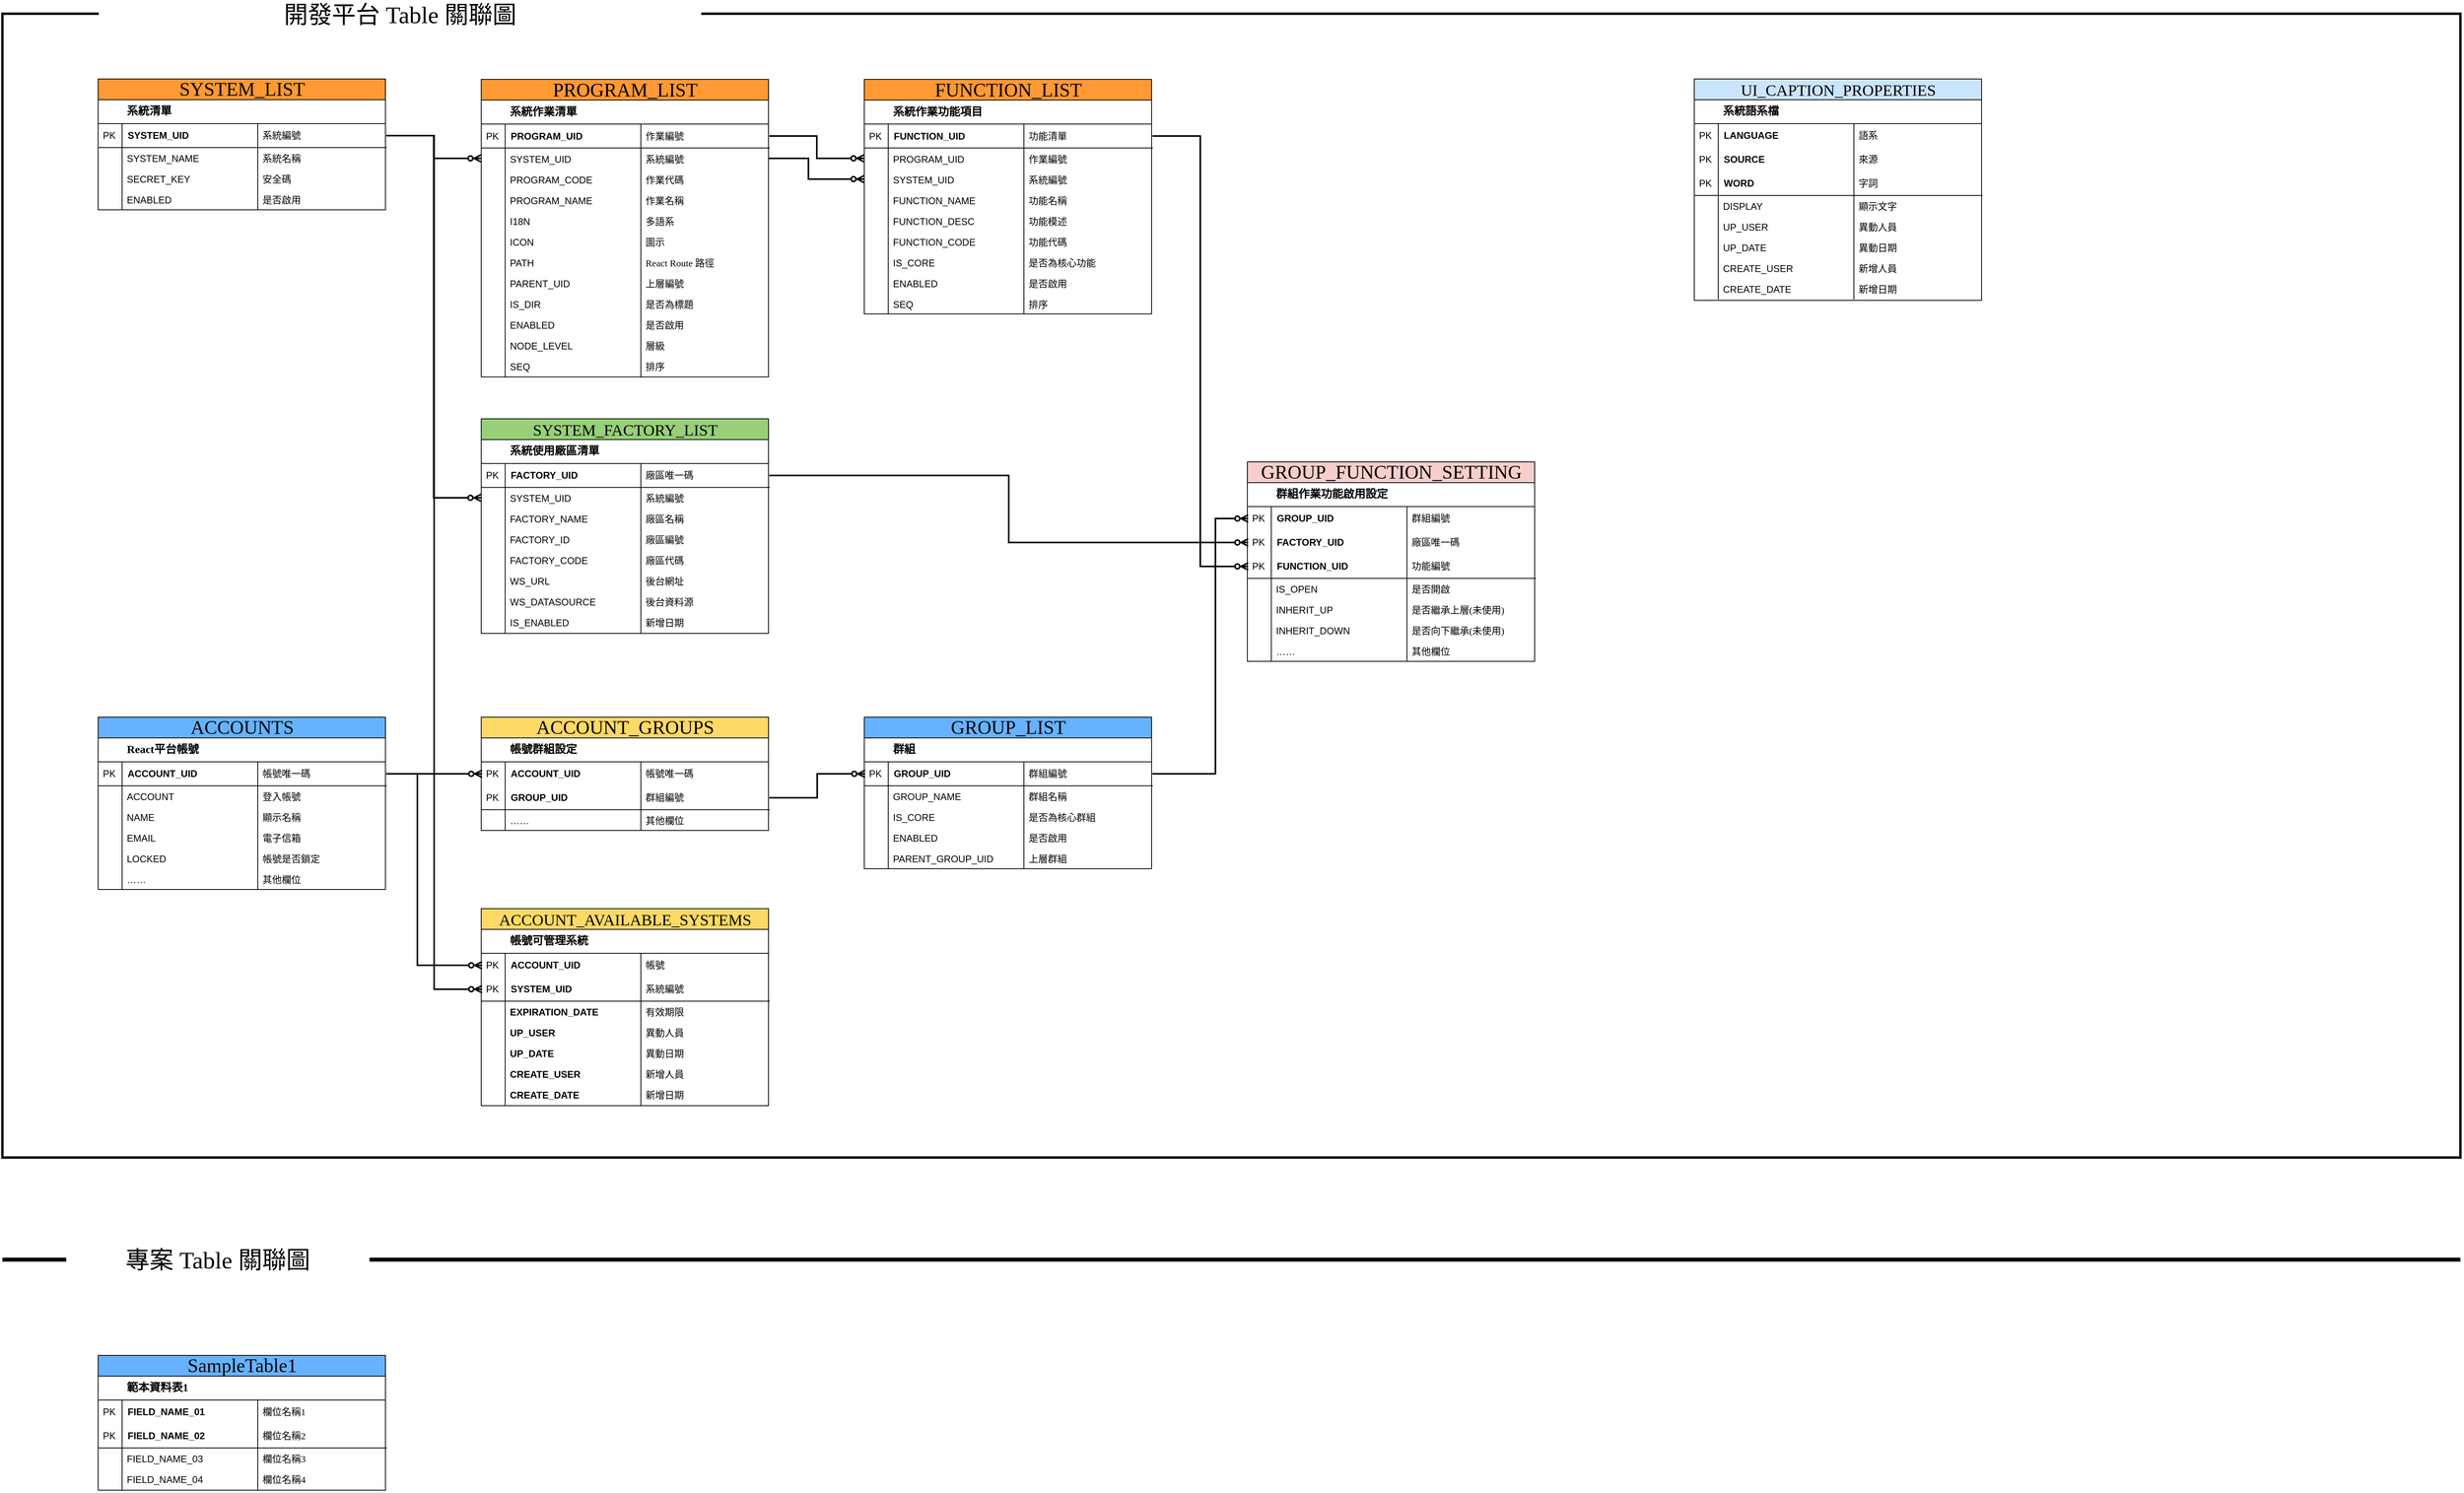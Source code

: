 <mxfile version="15.9.6" type="device"><diagram id="lSB0MkylpQ4QtUwzUQ5t" name="Page-1"><mxGraphModel dx="-361" dy="-3979" grid="1" gridSize="10" guides="1" tooltips="1" connect="1" arrows="1" fold="1" page="1" pageScale="1" pageWidth="1654" pageHeight="2336" math="0" shadow="0"><root><mxCell id="0"/><mxCell id="1" parent="0"/><mxCell id="1hAUpr9px_QesHndD78e-517" value="" style="endArrow=none;html=1;rounded=0;fontFamily=Lucida Console;fontSize=30;strokeWidth=5;" parent="1" edge="1"><mxGeometry width="50" height="50" relative="1" as="geometry"><mxPoint x="1760" y="6320" as="sourcePoint"/><mxPoint x="4840" y="6320" as="targetPoint"/></mxGeometry></mxCell><mxCell id="1hAUpr9px_QesHndD78e-516" value="&lt;font style=&quot;font-size: 30px&quot; face=&quot;Lucida Console&quot;&gt;專案 Table 關聯圖&lt;/font&gt;" style="text;html=1;align=center;verticalAlign=middle;whiteSpace=wrap;rounded=0;fillColor=#ffffff;" parent="1" vertex="1"><mxGeometry x="1840" y="6305" width="380" height="30" as="geometry"/></mxCell><mxCell id="3RzD1uw0xXvZz0jEqjan-1" value="SampleTable1" style="swimlane;html=1;fontStyle=0;childLayout=stackLayout;horizontal=1;startSize=26;fillColor=#66B2FF;horizontalStack=0;resizeParent=1;resizeLast=0;collapsible=1;marginBottom=0;swimlaneFillColor=#ffffff;align=center;fontFamily=Times New Roman;fontSize=24;" parent="1" vertex="1"><mxGeometry x="1880" y="6440" width="360" height="169" as="geometry"/></mxCell><mxCell id="3RzD1uw0xXvZz0jEqjan-2" value="範本資料表1" style="shape=partialRectangle;top=0;left=0;right=0;bottom=1;html=1;align=left;verticalAlign=middle;fillColor=none;spacingLeft=34;spacingRight=4;whiteSpace=wrap;overflow=hidden;rotatable=0;points=[[0,0.5],[1,0.5]];portConstraint=eastwest;dropTarget=0;fontStyle=1;fontFamily=Noto Sans CJK TC Regular;fontSize=14;" parent="3RzD1uw0xXvZz0jEqjan-1" vertex="1"><mxGeometry y="26" width="360" height="30" as="geometry"/></mxCell><mxCell id="3RzD1uw0xXvZz0jEqjan-3" value="" style="group" parent="3RzD1uw0xXvZz0jEqjan-1" vertex="1" connectable="0"><mxGeometry y="56" width="360" height="30" as="geometry"/></mxCell><mxCell id="3RzD1uw0xXvZz0jEqjan-4" value="PK" style="shape=partialRectangle;top=0;left=0;bottom=0;html=1;fillColor=none;align=left;verticalAlign=middle;spacingLeft=4;spacingRight=4;whiteSpace=wrap;overflow=hidden;rotatable=0;points=[];portConstraint=eastwest;part=1;" parent="3RzD1uw0xXvZz0jEqjan-3" vertex="1" connectable="0"><mxGeometry width="30" height="30" as="geometry"/></mxCell><mxCell id="3RzD1uw0xXvZz0jEqjan-5" value="FIELD_NAME_01" style="shape=partialRectangle;top=0;left=0;right=0;bottom=1;html=1;align=left;verticalAlign=middle;fillColor=none;spacingLeft=34;spacingRight=4;whiteSpace=wrap;overflow=hidden;rotatable=0;points=[[0,0.5],[1,0.5]];portConstraint=eastwest;dropTarget=0;fontStyle=1;strokeColor=none;" parent="3RzD1uw0xXvZz0jEqjan-3" vertex="1"><mxGeometry x="1" width="360" height="30" as="geometry"/></mxCell><mxCell id="3RzD1uw0xXvZz0jEqjan-6" value="欄位名稱1" style="shape=partialRectangle;top=0;left=1;bottom=0;html=1;fillColor=none;align=left;verticalAlign=middle;spacingLeft=4;spacingRight=4;whiteSpace=wrap;overflow=hidden;rotatable=0;points=[];portConstraint=eastwest;part=1;right=0;fontFamily=Noto Sans CJK TC Regular;" parent="3RzD1uw0xXvZz0jEqjan-3" vertex="1" connectable="0"><mxGeometry x="200" width="150" height="30" as="geometry"/></mxCell><mxCell id="3RzD1uw0xXvZz0jEqjan-7" value="" style="group" parent="3RzD1uw0xXvZz0jEqjan-1" vertex="1" connectable="0"><mxGeometry y="86" width="360" height="30" as="geometry"/></mxCell><mxCell id="3RzD1uw0xXvZz0jEqjan-8" value="PK" style="shape=partialRectangle;top=0;left=0;bottom=0;html=1;fillColor=none;align=left;verticalAlign=middle;spacingLeft=4;spacingRight=4;whiteSpace=wrap;overflow=hidden;rotatable=0;points=[];portConstraint=eastwest;part=1;" parent="3RzD1uw0xXvZz0jEqjan-7" vertex="1" connectable="0"><mxGeometry width="30" height="30" as="geometry"/></mxCell><mxCell id="3RzD1uw0xXvZz0jEqjan-9" value="FIELD_NAME_02" style="shape=partialRectangle;top=0;left=0;right=0;bottom=1;html=1;align=left;verticalAlign=middle;fillColor=none;spacingLeft=34;spacingRight=4;whiteSpace=wrap;overflow=hidden;rotatable=0;points=[[0,0.5],[1,0.5]];portConstraint=eastwest;dropTarget=0;fontStyle=1;" parent="3RzD1uw0xXvZz0jEqjan-7" vertex="1"><mxGeometry x="1" width="360" height="30" as="geometry"/></mxCell><mxCell id="3RzD1uw0xXvZz0jEqjan-10" value="欄位名稱2" style="shape=partialRectangle;top=0;left=1;bottom=0;html=1;fillColor=none;align=left;verticalAlign=middle;spacingLeft=4;spacingRight=4;whiteSpace=wrap;overflow=hidden;rotatable=0;points=[];portConstraint=eastwest;part=1;right=0;fontFamily=Noto Sans CJK TC Regular;" parent="3RzD1uw0xXvZz0jEqjan-7" vertex="1" connectable="0"><mxGeometry x="200" width="150" height="30" as="geometry"/></mxCell><mxCell id="3RzD1uw0xXvZz0jEqjan-11" value="" style="group" parent="3RzD1uw0xXvZz0jEqjan-1" vertex="1" connectable="0"><mxGeometry y="116" width="360" height="26" as="geometry"/></mxCell><mxCell id="3RzD1uw0xXvZz0jEqjan-12" value="" style="group" parent="3RzD1uw0xXvZz0jEqjan-11" vertex="1" connectable="0"><mxGeometry width="360" height="26" as="geometry"/></mxCell><mxCell id="3RzD1uw0xXvZz0jEqjan-13" value="" style="shape=partialRectangle;top=0;left=0;bottom=0;html=1;fillColor=none;align=left;verticalAlign=top;spacingLeft=4;spacingRight=4;whiteSpace=wrap;overflow=hidden;rotatable=0;points=[];portConstraint=eastwest;part=1;" parent="3RzD1uw0xXvZz0jEqjan-12" vertex="1" connectable="0"><mxGeometry width="30" height="26" as="geometry"/></mxCell><mxCell id="3RzD1uw0xXvZz0jEqjan-14" value="FIELD_NAME_03" style="shape=partialRectangle;top=0;left=0;right=0;bottom=0;html=1;align=left;verticalAlign=top;fillColor=none;spacingLeft=34;spacingRight=4;whiteSpace=wrap;overflow=hidden;rotatable=0;points=[[0,0.5],[1,0.5]];portConstraint=eastwest;dropTarget=0;" parent="3RzD1uw0xXvZz0jEqjan-12" vertex="1"><mxGeometry width="360" height="26" as="geometry"/></mxCell><mxCell id="3RzD1uw0xXvZz0jEqjan-15" value="欄位名稱3" style="shape=partialRectangle;top=0;left=1;bottom=0;html=1;fillColor=none;align=left;verticalAlign=top;spacingLeft=4;spacingRight=4;whiteSpace=wrap;overflow=hidden;rotatable=0;points=[];portConstraint=eastwest;part=1;right=0;fontFamily=Noto Sans CJK TC Regular;" parent="3RzD1uw0xXvZz0jEqjan-12" vertex="1" connectable="0"><mxGeometry x="200" width="150" height="26" as="geometry"/></mxCell><mxCell id="3RzD1uw0xXvZz0jEqjan-16" value="" style="group" parent="3RzD1uw0xXvZz0jEqjan-1" vertex="1" connectable="0"><mxGeometry y="142" width="360" height="26" as="geometry"/></mxCell><mxCell id="3RzD1uw0xXvZz0jEqjan-17" value="" style="group" parent="3RzD1uw0xXvZz0jEqjan-16" vertex="1" connectable="0"><mxGeometry width="360" height="26" as="geometry"/></mxCell><mxCell id="3RzD1uw0xXvZz0jEqjan-18" value="" style="shape=partialRectangle;top=0;left=0;bottom=0;html=1;fillColor=none;align=left;verticalAlign=top;spacingLeft=4;spacingRight=4;whiteSpace=wrap;overflow=hidden;rotatable=0;points=[];portConstraint=eastwest;part=1;" parent="3RzD1uw0xXvZz0jEqjan-17" vertex="1" connectable="0"><mxGeometry width="30" height="26" as="geometry"/></mxCell><mxCell id="3RzD1uw0xXvZz0jEqjan-19" value="FIELD_NAME_04" style="shape=partialRectangle;top=0;left=0;right=0;bottom=0;html=1;align=left;verticalAlign=top;fillColor=none;spacingLeft=34;spacingRight=4;whiteSpace=wrap;overflow=hidden;rotatable=0;points=[[0,0.5],[1,0.5]];portConstraint=eastwest;dropTarget=0;" parent="3RzD1uw0xXvZz0jEqjan-17" vertex="1"><mxGeometry width="360" height="26" as="geometry"/></mxCell><mxCell id="3RzD1uw0xXvZz0jEqjan-20" value="欄位名稱4" style="shape=partialRectangle;top=0;left=1;bottom=0;html=1;fillColor=none;align=left;verticalAlign=top;spacingLeft=4;spacingRight=4;whiteSpace=wrap;overflow=hidden;rotatable=0;points=[];portConstraint=eastwest;part=1;right=0;fontFamily=Noto Sans CJK TC Regular;" parent="3RzD1uw0xXvZz0jEqjan-17" vertex="1" connectable="0"><mxGeometry x="200" width="150" height="26" as="geometry"/></mxCell><mxCell id="1hAUpr9px_QesHndD78e-1" value="SYSTEM_LIST" style="swimlane;html=1;fontStyle=0;childLayout=stackLayout;horizontal=1;startSize=26;fillColor=#FF9933;horizontalStack=0;resizeParent=1;resizeLast=0;collapsible=1;marginBottom=0;swimlaneFillColor=#ffffff;align=center;fontFamily=Times New Roman;fontSize=24;" parent="1" vertex="1"><mxGeometry x="1880" y="4840" width="360" height="164" as="geometry"/></mxCell><mxCell id="1hAUpr9px_QesHndD78e-2" value="系統清單" style="shape=partialRectangle;top=0;left=0;right=0;bottom=1;html=1;align=left;verticalAlign=middle;fillColor=none;spacingLeft=34;spacingRight=4;whiteSpace=wrap;overflow=hidden;rotatable=0;points=[[0,0.5],[1,0.5]];portConstraint=eastwest;dropTarget=0;fontStyle=1;fontFamily=Noto Sans CJK TC Regular;fontSize=14;" parent="1hAUpr9px_QesHndD78e-1" vertex="1"><mxGeometry y="26" width="360" height="30" as="geometry"/></mxCell><mxCell id="1hAUpr9px_QesHndD78e-3" value="" style="group" parent="1hAUpr9px_QesHndD78e-1" vertex="1" connectable="0"><mxGeometry y="56" width="360" height="30" as="geometry"/></mxCell><mxCell id="1hAUpr9px_QesHndD78e-4" value="PK" style="shape=partialRectangle;top=0;left=0;bottom=0;html=1;fillColor=none;align=left;verticalAlign=middle;spacingLeft=4;spacingRight=4;whiteSpace=wrap;overflow=hidden;rotatable=0;points=[];portConstraint=eastwest;part=1;" parent="1hAUpr9px_QesHndD78e-3" vertex="1" connectable="0"><mxGeometry width="30" height="30" as="geometry"/></mxCell><mxCell id="1hAUpr9px_QesHndD78e-5" value="SYSTEM_UID" style="shape=partialRectangle;top=0;left=0;right=0;bottom=1;html=1;align=left;verticalAlign=middle;fillColor=none;spacingLeft=34;spacingRight=4;whiteSpace=wrap;overflow=hidden;rotatable=0;points=[[0,0.5],[1,0.5]];portConstraint=eastwest;dropTarget=0;fontStyle=1;" parent="1hAUpr9px_QesHndD78e-3" vertex="1"><mxGeometry x="1" width="360" height="30" as="geometry"/></mxCell><mxCell id="1hAUpr9px_QesHndD78e-6" value="&lt;span&gt;系統編號&lt;/span&gt;" style="shape=partialRectangle;top=0;left=1;bottom=0;html=1;fillColor=none;align=left;verticalAlign=middle;spacingLeft=4;spacingRight=4;whiteSpace=wrap;overflow=hidden;rotatable=0;points=[];portConstraint=eastwest;part=1;right=0;fontFamily=Noto Sans CJK TC Regular;" parent="1hAUpr9px_QesHndD78e-3" vertex="1" connectable="0"><mxGeometry x="200" width="150" height="30" as="geometry"/></mxCell><mxCell id="1hAUpr9px_QesHndD78e-7" value="" style="group" parent="1hAUpr9px_QesHndD78e-1" vertex="1" connectable="0"><mxGeometry y="86" width="360" height="26" as="geometry"/></mxCell><mxCell id="1hAUpr9px_QesHndD78e-8" value="" style="group" parent="1hAUpr9px_QesHndD78e-7" vertex="1" connectable="0"><mxGeometry width="360" height="26" as="geometry"/></mxCell><mxCell id="1hAUpr9px_QesHndD78e-9" value="" style="shape=partialRectangle;top=0;left=0;bottom=0;html=1;fillColor=none;align=left;verticalAlign=top;spacingLeft=4;spacingRight=4;whiteSpace=wrap;overflow=hidden;rotatable=0;points=[];portConstraint=eastwest;part=1;" parent="1hAUpr9px_QesHndD78e-8" vertex="1" connectable="0"><mxGeometry width="30" height="26" as="geometry"/></mxCell><mxCell id="1hAUpr9px_QesHndD78e-10" value="SYSTEM_NAME" style="shape=partialRectangle;top=0;left=0;right=0;bottom=0;html=1;align=left;verticalAlign=top;fillColor=none;spacingLeft=34;spacingRight=4;whiteSpace=wrap;overflow=hidden;rotatable=0;points=[[0,0.5],[1,0.5]];portConstraint=eastwest;dropTarget=0;" parent="1hAUpr9px_QesHndD78e-8" vertex="1"><mxGeometry width="360" height="26" as="geometry"/></mxCell><mxCell id="1hAUpr9px_QesHndD78e-11" value="系統名稱" style="shape=partialRectangle;top=0;left=1;bottom=0;html=1;fillColor=none;align=left;verticalAlign=top;spacingLeft=4;spacingRight=4;whiteSpace=wrap;overflow=hidden;rotatable=0;points=[];portConstraint=eastwest;part=1;right=0;fontFamily=Noto Sans CJK TC Regular;" parent="1hAUpr9px_QesHndD78e-8" vertex="1" connectable="0"><mxGeometry x="200" width="150" height="26" as="geometry"/></mxCell><mxCell id="1hAUpr9px_QesHndD78e-12" value="" style="group" parent="1hAUpr9px_QesHndD78e-1" vertex="1" connectable="0"><mxGeometry y="112" width="360" height="26" as="geometry"/></mxCell><mxCell id="1hAUpr9px_QesHndD78e-13" value="" style="group" parent="1hAUpr9px_QesHndD78e-12" vertex="1" connectable="0"><mxGeometry width="360" height="26" as="geometry"/></mxCell><mxCell id="1hAUpr9px_QesHndD78e-14" value="" style="shape=partialRectangle;top=0;left=0;bottom=0;html=1;fillColor=none;align=left;verticalAlign=top;spacingLeft=4;spacingRight=4;whiteSpace=wrap;overflow=hidden;rotatable=0;points=[];portConstraint=eastwest;part=1;" parent="1hAUpr9px_QesHndD78e-13" vertex="1" connectable="0"><mxGeometry width="30" height="26" as="geometry"/></mxCell><mxCell id="1hAUpr9px_QesHndD78e-15" value="SECRET_KEY" style="shape=partialRectangle;top=0;left=0;right=0;bottom=0;html=1;align=left;verticalAlign=top;fillColor=none;spacingLeft=34;spacingRight=4;whiteSpace=wrap;overflow=hidden;rotatable=0;points=[[0,0.5],[1,0.5]];portConstraint=eastwest;dropTarget=0;" parent="1hAUpr9px_QesHndD78e-13" vertex="1"><mxGeometry width="360" height="26" as="geometry"/></mxCell><mxCell id="1hAUpr9px_QesHndD78e-16" value="&lt;span&gt;安全碼&lt;/span&gt;" style="shape=partialRectangle;top=0;left=1;bottom=0;html=1;fillColor=none;align=left;verticalAlign=top;spacingLeft=4;spacingRight=4;whiteSpace=wrap;overflow=hidden;rotatable=0;points=[];portConstraint=eastwest;part=1;right=0;fontFamily=Noto Sans CJK TC Regular;" parent="1hAUpr9px_QesHndD78e-13" vertex="1" connectable="0"><mxGeometry x="200" width="150" height="26" as="geometry"/></mxCell><mxCell id="1hAUpr9px_QesHndD78e-17" value="" style="group" parent="1hAUpr9px_QesHndD78e-1" vertex="1" connectable="0"><mxGeometry y="138" width="360" height="26" as="geometry"/></mxCell><mxCell id="1hAUpr9px_QesHndD78e-18" value="" style="group" parent="1hAUpr9px_QesHndD78e-17" vertex="1" connectable="0"><mxGeometry width="360" height="26" as="geometry"/></mxCell><mxCell id="1hAUpr9px_QesHndD78e-19" value="" style="shape=partialRectangle;top=0;left=0;bottom=0;html=1;fillColor=none;align=left;verticalAlign=top;spacingLeft=4;spacingRight=4;whiteSpace=wrap;overflow=hidden;rotatable=0;points=[];portConstraint=eastwest;part=1;" parent="1hAUpr9px_QesHndD78e-18" vertex="1" connectable="0"><mxGeometry width="30" height="26" as="geometry"/></mxCell><mxCell id="1hAUpr9px_QesHndD78e-20" value="ENABLED" style="shape=partialRectangle;top=0;left=0;right=0;bottom=0;html=1;align=left;verticalAlign=top;fillColor=none;spacingLeft=34;spacingRight=4;whiteSpace=wrap;overflow=hidden;rotatable=0;points=[[0,0.5],[1,0.5]];portConstraint=eastwest;dropTarget=0;" parent="1hAUpr9px_QesHndD78e-18" vertex="1"><mxGeometry width="360" height="26" as="geometry"/></mxCell><mxCell id="1hAUpr9px_QesHndD78e-21" value="&lt;span&gt;是否啟用&lt;/span&gt;" style="shape=partialRectangle;top=0;left=1;bottom=0;html=1;fillColor=none;align=left;verticalAlign=top;spacingLeft=4;spacingRight=4;whiteSpace=wrap;overflow=hidden;rotatable=0;points=[];portConstraint=eastwest;part=1;right=0;fontFamily=Noto Sans CJK TC Regular;" parent="1hAUpr9px_QesHndD78e-18" vertex="1" connectable="0"><mxGeometry x="200" width="150" height="26" as="geometry"/></mxCell><mxCell id="1hAUpr9px_QesHndD78e-22" value="PROGRAM_LIST" style="swimlane;html=1;fontStyle=0;childLayout=stackLayout;horizontal=1;startSize=26;fillColor=#FF9933;horizontalStack=0;resizeParent=1;resizeLast=0;collapsible=1;marginBottom=0;swimlaneFillColor=#ffffff;align=center;fontFamily=Times New Roman;fontSize=24;" parent="1" vertex="1"><mxGeometry x="2360" y="4840.5" width="360" height="373" as="geometry"/></mxCell><mxCell id="1hAUpr9px_QesHndD78e-23" value="系統作業清單" style="shape=partialRectangle;top=0;left=0;right=0;bottom=1;html=1;align=left;verticalAlign=middle;fillColor=none;spacingLeft=34;spacingRight=4;whiteSpace=wrap;overflow=hidden;rotatable=0;points=[[0,0.5],[1,0.5]];portConstraint=eastwest;dropTarget=0;fontStyle=1;fontFamily=Noto Sans CJK TC Regular;fontSize=14;" parent="1hAUpr9px_QesHndD78e-22" vertex="1"><mxGeometry y="26" width="360" height="30" as="geometry"/></mxCell><mxCell id="1hAUpr9px_QesHndD78e-24" value="" style="group" parent="1hAUpr9px_QesHndD78e-22" vertex="1" connectable="0"><mxGeometry y="56" width="360" height="30" as="geometry"/></mxCell><mxCell id="1hAUpr9px_QesHndD78e-25" value="PK" style="shape=partialRectangle;top=0;left=0;bottom=0;html=1;fillColor=none;align=left;verticalAlign=middle;spacingLeft=4;spacingRight=4;whiteSpace=wrap;overflow=hidden;rotatable=0;points=[];portConstraint=eastwest;part=1;" parent="1hAUpr9px_QesHndD78e-24" vertex="1" connectable="0"><mxGeometry width="30" height="30" as="geometry"/></mxCell><mxCell id="1hAUpr9px_QesHndD78e-26" value="PROGRAM_UID" style="shape=partialRectangle;top=0;left=0;right=0;bottom=1;html=1;align=left;verticalAlign=middle;fillColor=none;spacingLeft=34;spacingRight=4;whiteSpace=wrap;overflow=hidden;rotatable=0;points=[[0,0.5],[1,0.5]];portConstraint=eastwest;dropTarget=0;fontStyle=1;" parent="1hAUpr9px_QesHndD78e-24" vertex="1"><mxGeometry x="1" width="360" height="30" as="geometry"/></mxCell><mxCell id="1hAUpr9px_QesHndD78e-27" value="&lt;span&gt;作業編號&lt;/span&gt;" style="shape=partialRectangle;top=0;left=1;bottom=0;html=1;fillColor=none;align=left;verticalAlign=middle;spacingLeft=4;spacingRight=4;whiteSpace=wrap;overflow=hidden;rotatable=0;points=[];portConstraint=eastwest;part=1;right=0;fontFamily=Noto Sans CJK TC Regular;" parent="1hAUpr9px_QesHndD78e-24" vertex="1" connectable="0"><mxGeometry x="200" width="150" height="30" as="geometry"/></mxCell><mxCell id="1hAUpr9px_QesHndD78e-28" value="" style="group" parent="1hAUpr9px_QesHndD78e-22" vertex="1" connectable="0"><mxGeometry y="86" width="360" height="26" as="geometry"/></mxCell><mxCell id="1hAUpr9px_QesHndD78e-29" value="" style="group" parent="1hAUpr9px_QesHndD78e-28" vertex="1" connectable="0"><mxGeometry width="360" height="26" as="geometry"/></mxCell><mxCell id="1hAUpr9px_QesHndD78e-30" value="" style="shape=partialRectangle;top=0;left=0;bottom=0;html=1;fillColor=none;align=left;verticalAlign=top;spacingLeft=4;spacingRight=4;whiteSpace=wrap;overflow=hidden;rotatable=0;points=[];portConstraint=eastwest;part=1;" parent="1hAUpr9px_QesHndD78e-29" vertex="1" connectable="0"><mxGeometry width="30" height="26" as="geometry"/></mxCell><mxCell id="1hAUpr9px_QesHndD78e-31" value="SYSTEM_UID" style="shape=partialRectangle;top=0;left=0;right=0;bottom=0;html=1;align=left;verticalAlign=top;fillColor=none;spacingLeft=34;spacingRight=4;whiteSpace=wrap;overflow=hidden;rotatable=0;points=[[0,0.5],[1,0.5]];portConstraint=eastwest;dropTarget=0;" parent="1hAUpr9px_QesHndD78e-29" vertex="1"><mxGeometry width="360" height="26" as="geometry"/></mxCell><mxCell id="1hAUpr9px_QesHndD78e-32" value="系統編號" style="shape=partialRectangle;top=0;left=1;bottom=0;html=1;fillColor=none;align=left;verticalAlign=top;spacingLeft=4;spacingRight=4;whiteSpace=wrap;overflow=hidden;rotatable=0;points=[];portConstraint=eastwest;part=1;right=0;fontFamily=Noto Sans CJK TC Regular;" parent="1hAUpr9px_QesHndD78e-29" vertex="1" connectable="0"><mxGeometry x="200" width="150" height="26" as="geometry"/></mxCell><mxCell id="1hAUpr9px_QesHndD78e-33" value="" style="group" parent="1hAUpr9px_QesHndD78e-22" vertex="1" connectable="0"><mxGeometry y="112" width="360" height="26" as="geometry"/></mxCell><mxCell id="1hAUpr9px_QesHndD78e-34" value="" style="group" parent="1hAUpr9px_QesHndD78e-33" vertex="1" connectable="0"><mxGeometry width="360" height="26" as="geometry"/></mxCell><mxCell id="1hAUpr9px_QesHndD78e-35" value="" style="shape=partialRectangle;top=0;left=0;bottom=0;html=1;fillColor=none;align=left;verticalAlign=top;spacingLeft=4;spacingRight=4;whiteSpace=wrap;overflow=hidden;rotatable=0;points=[];portConstraint=eastwest;part=1;" parent="1hAUpr9px_QesHndD78e-34" vertex="1" connectable="0"><mxGeometry width="30" height="26" as="geometry"/></mxCell><mxCell id="1hAUpr9px_QesHndD78e-36" value="PROGRAM_CODE" style="shape=partialRectangle;top=0;left=0;right=0;bottom=0;html=1;align=left;verticalAlign=top;fillColor=none;spacingLeft=34;spacingRight=4;whiteSpace=wrap;overflow=hidden;rotatable=0;points=[[0,0.5],[1,0.5]];portConstraint=eastwest;dropTarget=0;" parent="1hAUpr9px_QesHndD78e-34" vertex="1"><mxGeometry width="360" height="26" as="geometry"/></mxCell><mxCell id="1hAUpr9px_QesHndD78e-37" value="&lt;span&gt;作業代碼&lt;/span&gt;" style="shape=partialRectangle;top=0;left=1;bottom=0;html=1;fillColor=none;align=left;verticalAlign=top;spacingLeft=4;spacingRight=4;whiteSpace=wrap;overflow=hidden;rotatable=0;points=[];portConstraint=eastwest;part=1;right=0;fontFamily=Noto Sans CJK TC Regular;" parent="1hAUpr9px_QesHndD78e-34" vertex="1" connectable="0"><mxGeometry x="200" width="150" height="26" as="geometry"/></mxCell><mxCell id="1hAUpr9px_QesHndD78e-38" value="" style="group" parent="1hAUpr9px_QesHndD78e-22" vertex="1" connectable="0"><mxGeometry y="138" width="360" height="26" as="geometry"/></mxCell><mxCell id="1hAUpr9px_QesHndD78e-39" value="" style="group" parent="1hAUpr9px_QesHndD78e-38" vertex="1" connectable="0"><mxGeometry width="360" height="26" as="geometry"/></mxCell><mxCell id="1hAUpr9px_QesHndD78e-40" value="" style="shape=partialRectangle;top=0;left=0;bottom=0;html=1;fillColor=none;align=left;verticalAlign=top;spacingLeft=4;spacingRight=4;whiteSpace=wrap;overflow=hidden;rotatable=0;points=[];portConstraint=eastwest;part=1;" parent="1hAUpr9px_QesHndD78e-39" vertex="1" connectable="0"><mxGeometry width="30" height="26" as="geometry"/></mxCell><mxCell id="1hAUpr9px_QesHndD78e-41" value="PROGRAM_NAME" style="shape=partialRectangle;top=0;left=0;right=0;bottom=0;html=1;align=left;verticalAlign=top;fillColor=none;spacingLeft=34;spacingRight=4;whiteSpace=wrap;overflow=hidden;rotatable=0;points=[[0,0.5],[1,0.5]];portConstraint=eastwest;dropTarget=0;" parent="1hAUpr9px_QesHndD78e-39" vertex="1"><mxGeometry width="360" height="26" as="geometry"/></mxCell><mxCell id="1hAUpr9px_QesHndD78e-42" value="作業名稱" style="shape=partialRectangle;top=0;left=1;bottom=0;html=1;fillColor=none;align=left;verticalAlign=top;spacingLeft=4;spacingRight=4;whiteSpace=wrap;overflow=hidden;rotatable=0;points=[];portConstraint=eastwest;part=1;right=0;fontFamily=Noto Sans CJK TC Regular;" parent="1hAUpr9px_QesHndD78e-39" vertex="1" connectable="0"><mxGeometry x="200" width="150" height="26" as="geometry"/></mxCell><mxCell id="1hAUpr9px_QesHndD78e-43" value="" style="group" parent="1hAUpr9px_QesHndD78e-22" vertex="1" connectable="0"><mxGeometry y="164" width="360" height="26" as="geometry"/></mxCell><mxCell id="1hAUpr9px_QesHndD78e-44" value="" style="group" parent="1hAUpr9px_QesHndD78e-43" vertex="1" connectable="0"><mxGeometry width="360" height="26" as="geometry"/></mxCell><mxCell id="1hAUpr9px_QesHndD78e-45" value="" style="shape=partialRectangle;top=0;left=0;bottom=0;html=1;fillColor=none;align=left;verticalAlign=top;spacingLeft=4;spacingRight=4;whiteSpace=wrap;overflow=hidden;rotatable=0;points=[];portConstraint=eastwest;part=1;" parent="1hAUpr9px_QesHndD78e-44" vertex="1" connectable="0"><mxGeometry width="30" height="26" as="geometry"/></mxCell><mxCell id="1hAUpr9px_QesHndD78e-46" value="I18N" style="shape=partialRectangle;top=0;left=0;right=0;bottom=0;html=1;align=left;verticalAlign=top;fillColor=none;spacingLeft=34;spacingRight=4;whiteSpace=wrap;overflow=hidden;rotatable=0;points=[[0,0.5],[1,0.5]];portConstraint=eastwest;dropTarget=0;" parent="1hAUpr9px_QesHndD78e-44" vertex="1"><mxGeometry width="360" height="26" as="geometry"/></mxCell><mxCell id="1hAUpr9px_QesHndD78e-47" value="多語系" style="shape=partialRectangle;top=0;left=1;bottom=0;html=1;fillColor=none;align=left;verticalAlign=top;spacingLeft=4;spacingRight=4;whiteSpace=wrap;overflow=hidden;rotatable=0;points=[];portConstraint=eastwest;part=1;right=0;fontFamily=Noto Sans CJK TC Regular;" parent="1hAUpr9px_QesHndD78e-44" vertex="1" connectable="0"><mxGeometry x="200" width="150" height="26" as="geometry"/></mxCell><mxCell id="1hAUpr9px_QesHndD78e-48" value="" style="group" parent="1hAUpr9px_QesHndD78e-22" vertex="1" connectable="0"><mxGeometry y="190" width="360" height="26" as="geometry"/></mxCell><mxCell id="1hAUpr9px_QesHndD78e-49" value="" style="group" parent="1hAUpr9px_QesHndD78e-48" vertex="1" connectable="0"><mxGeometry width="360" height="26" as="geometry"/></mxCell><mxCell id="1hAUpr9px_QesHndD78e-50" value="" style="shape=partialRectangle;top=0;left=0;bottom=0;html=1;fillColor=none;align=left;verticalAlign=top;spacingLeft=4;spacingRight=4;whiteSpace=wrap;overflow=hidden;rotatable=0;points=[];portConstraint=eastwest;part=1;" parent="1hAUpr9px_QesHndD78e-49" vertex="1" connectable="0"><mxGeometry width="30" height="26" as="geometry"/></mxCell><mxCell id="1hAUpr9px_QesHndD78e-51" value="ICON" style="shape=partialRectangle;top=0;left=0;right=0;bottom=0;html=1;align=left;verticalAlign=top;fillColor=none;spacingLeft=34;spacingRight=4;whiteSpace=wrap;overflow=hidden;rotatable=0;points=[[0,0.5],[1,0.5]];portConstraint=eastwest;dropTarget=0;" parent="1hAUpr9px_QesHndD78e-49" vertex="1"><mxGeometry width="360" height="26" as="geometry"/></mxCell><mxCell id="1hAUpr9px_QesHndD78e-52" value="&lt;span&gt;圖示&lt;/span&gt;" style="shape=partialRectangle;top=0;left=1;bottom=0;html=1;fillColor=none;align=left;verticalAlign=top;spacingLeft=4;spacingRight=4;whiteSpace=wrap;overflow=hidden;rotatable=0;points=[];portConstraint=eastwest;part=1;right=0;fontFamily=Noto Sans CJK TC Regular;" parent="1hAUpr9px_QesHndD78e-49" vertex="1" connectable="0"><mxGeometry x="200" width="150" height="26" as="geometry"/></mxCell><mxCell id="1hAUpr9px_QesHndD78e-53" value="" style="group" parent="1hAUpr9px_QesHndD78e-22" vertex="1" connectable="0"><mxGeometry y="216" width="360" height="26" as="geometry"/></mxCell><mxCell id="1hAUpr9px_QesHndD78e-54" value="" style="group" parent="1hAUpr9px_QesHndD78e-53" vertex="1" connectable="0"><mxGeometry width="360" height="26" as="geometry"/></mxCell><mxCell id="1hAUpr9px_QesHndD78e-55" value="" style="shape=partialRectangle;top=0;left=0;bottom=0;html=1;fillColor=none;align=left;verticalAlign=top;spacingLeft=4;spacingRight=4;whiteSpace=wrap;overflow=hidden;rotatable=0;points=[];portConstraint=eastwest;part=1;" parent="1hAUpr9px_QesHndD78e-54" vertex="1" connectable="0"><mxGeometry width="30" height="26" as="geometry"/></mxCell><mxCell id="1hAUpr9px_QesHndD78e-56" value="PATH" style="shape=partialRectangle;top=0;left=0;right=0;bottom=0;html=1;align=left;verticalAlign=top;fillColor=none;spacingLeft=34;spacingRight=4;whiteSpace=wrap;overflow=hidden;rotatable=0;points=[[0,0.5],[1,0.5]];portConstraint=eastwest;dropTarget=0;" parent="1hAUpr9px_QesHndD78e-54" vertex="1"><mxGeometry width="360" height="26" as="geometry"/></mxCell><mxCell id="1hAUpr9px_QesHndD78e-57" value="React Route 路徑" style="shape=partialRectangle;top=0;left=1;bottom=0;html=1;fillColor=none;align=left;verticalAlign=top;spacingLeft=4;spacingRight=4;whiteSpace=wrap;overflow=hidden;rotatable=0;points=[];portConstraint=eastwest;part=1;right=0;fontFamily=Noto Sans CJK TC Regular;" parent="1hAUpr9px_QesHndD78e-54" vertex="1" connectable="0"><mxGeometry x="200" width="150" height="26" as="geometry"/></mxCell><mxCell id="1hAUpr9px_QesHndD78e-58" value="" style="group" parent="1hAUpr9px_QesHndD78e-22" vertex="1" connectable="0"><mxGeometry y="242" width="360" height="26" as="geometry"/></mxCell><mxCell id="1hAUpr9px_QesHndD78e-59" value="" style="group" parent="1hAUpr9px_QesHndD78e-58" vertex="1" connectable="0"><mxGeometry width="360" height="26" as="geometry"/></mxCell><mxCell id="1hAUpr9px_QesHndD78e-60" value="" style="shape=partialRectangle;top=0;left=0;bottom=0;html=1;fillColor=none;align=left;verticalAlign=top;spacingLeft=4;spacingRight=4;whiteSpace=wrap;overflow=hidden;rotatable=0;points=[];portConstraint=eastwest;part=1;" parent="1hAUpr9px_QesHndD78e-59" vertex="1" connectable="0"><mxGeometry width="30" height="26" as="geometry"/></mxCell><mxCell id="1hAUpr9px_QesHndD78e-61" value="PARENT_UID" style="shape=partialRectangle;top=0;left=0;right=0;bottom=0;html=1;align=left;verticalAlign=top;fillColor=none;spacingLeft=34;spacingRight=4;whiteSpace=wrap;overflow=hidden;rotatable=0;points=[[0,0.5],[1,0.5]];portConstraint=eastwest;dropTarget=0;" parent="1hAUpr9px_QesHndD78e-59" vertex="1"><mxGeometry width="360" height="26" as="geometry"/></mxCell><mxCell id="1hAUpr9px_QesHndD78e-62" value="上層編號" style="shape=partialRectangle;top=0;left=1;bottom=0;html=1;fillColor=none;align=left;verticalAlign=top;spacingLeft=4;spacingRight=4;whiteSpace=wrap;overflow=hidden;rotatable=0;points=[];portConstraint=eastwest;part=1;right=0;fontFamily=Noto Sans CJK TC Regular;" parent="1hAUpr9px_QesHndD78e-59" vertex="1" connectable="0"><mxGeometry x="200" width="150" height="26" as="geometry"/></mxCell><mxCell id="1hAUpr9px_QesHndD78e-63" value="" style="group" parent="1hAUpr9px_QesHndD78e-22" vertex="1" connectable="0"><mxGeometry y="268" width="360" height="26" as="geometry"/></mxCell><mxCell id="1hAUpr9px_QesHndD78e-64" value="" style="shape=partialRectangle;top=0;left=0;bottom=0;html=1;fillColor=none;align=left;verticalAlign=top;spacingLeft=4;spacingRight=4;whiteSpace=wrap;overflow=hidden;rotatable=0;points=[];portConstraint=eastwest;part=1;" parent="1hAUpr9px_QesHndD78e-63" vertex="1" connectable="0"><mxGeometry width="30" height="26" as="geometry"/></mxCell><mxCell id="1hAUpr9px_QesHndD78e-65" value="IS_DIR" style="shape=partialRectangle;top=0;left=0;right=0;bottom=0;html=1;align=left;verticalAlign=top;fillColor=none;spacingLeft=34;spacingRight=4;whiteSpace=wrap;overflow=hidden;rotatable=0;points=[[0,0.5],[1,0.5]];portConstraint=eastwest;dropTarget=0;" parent="1hAUpr9px_QesHndD78e-63" vertex="1"><mxGeometry width="360" height="26" as="geometry"/></mxCell><mxCell id="1hAUpr9px_QesHndD78e-66" value="&lt;span&gt;是否為標題&lt;/span&gt;" style="shape=partialRectangle;top=0;left=1;bottom=0;html=1;fillColor=none;align=left;verticalAlign=top;spacingLeft=4;spacingRight=4;whiteSpace=wrap;overflow=hidden;rotatable=0;points=[];portConstraint=eastwest;part=1;right=0;fontFamily=Noto Sans CJK TC Regular;" parent="1hAUpr9px_QesHndD78e-63" vertex="1" connectable="0"><mxGeometry x="200" width="150" height="26" as="geometry"/></mxCell><mxCell id="1hAUpr9px_QesHndD78e-67" value="" style="group" parent="1hAUpr9px_QesHndD78e-22" vertex="1" connectable="0"><mxGeometry y="294" width="360" height="26" as="geometry"/></mxCell><mxCell id="1hAUpr9px_QesHndD78e-68" value="" style="shape=partialRectangle;top=0;left=0;bottom=0;html=1;fillColor=none;align=left;verticalAlign=top;spacingLeft=4;spacingRight=4;whiteSpace=wrap;overflow=hidden;rotatable=0;points=[];portConstraint=eastwest;part=1;" parent="1hAUpr9px_QesHndD78e-67" vertex="1" connectable="0"><mxGeometry width="30" height="26" as="geometry"/></mxCell><mxCell id="1hAUpr9px_QesHndD78e-69" value="ENABLED" style="shape=partialRectangle;top=0;left=0;right=0;bottom=0;html=1;align=left;verticalAlign=top;fillColor=none;spacingLeft=34;spacingRight=4;whiteSpace=wrap;overflow=hidden;rotatable=0;points=[[0,0.5],[1,0.5]];portConstraint=eastwest;dropTarget=0;" parent="1hAUpr9px_QesHndD78e-67" vertex="1"><mxGeometry width="360" height="26" as="geometry"/></mxCell><mxCell id="1hAUpr9px_QesHndD78e-70" value="&lt;span&gt;是否啟用&lt;/span&gt;" style="shape=partialRectangle;top=0;left=1;bottom=0;html=1;fillColor=none;align=left;verticalAlign=top;spacingLeft=4;spacingRight=4;whiteSpace=wrap;overflow=hidden;rotatable=0;points=[];portConstraint=eastwest;part=1;right=0;fontFamily=Noto Sans CJK TC Regular;" parent="1hAUpr9px_QesHndD78e-67" vertex="1" connectable="0"><mxGeometry x="200" width="150" height="26" as="geometry"/></mxCell><mxCell id="1hAUpr9px_QesHndD78e-71" value="" style="group" parent="1hAUpr9px_QesHndD78e-22" vertex="1" connectable="0"><mxGeometry y="320" width="360" height="26" as="geometry"/></mxCell><mxCell id="1hAUpr9px_QesHndD78e-72" value="" style="shape=partialRectangle;top=0;left=0;bottom=0;html=1;fillColor=none;align=left;verticalAlign=top;spacingLeft=4;spacingRight=4;whiteSpace=wrap;overflow=hidden;rotatable=0;points=[];portConstraint=eastwest;part=1;" parent="1hAUpr9px_QesHndD78e-71" vertex="1" connectable="0"><mxGeometry width="30" height="26" as="geometry"/></mxCell><mxCell id="1hAUpr9px_QesHndD78e-73" value="NODE_LEVEL" style="shape=partialRectangle;top=0;left=0;right=0;bottom=0;html=1;align=left;verticalAlign=top;fillColor=none;spacingLeft=34;spacingRight=4;whiteSpace=wrap;overflow=hidden;rotatable=0;points=[[0,0.5],[1,0.5]];portConstraint=eastwest;dropTarget=0;" parent="1hAUpr9px_QesHndD78e-71" vertex="1"><mxGeometry width="360" height="26" as="geometry"/></mxCell><mxCell id="1hAUpr9px_QesHndD78e-74" value="層級" style="shape=partialRectangle;top=0;left=1;bottom=0;html=1;fillColor=none;align=left;verticalAlign=top;spacingLeft=4;spacingRight=4;whiteSpace=wrap;overflow=hidden;rotatable=0;points=[];portConstraint=eastwest;part=1;right=0;fontFamily=Noto Sans CJK TC Regular;" parent="1hAUpr9px_QesHndD78e-71" vertex="1" connectable="0"><mxGeometry x="200" width="150" height="26" as="geometry"/></mxCell><mxCell id="1hAUpr9px_QesHndD78e-75" value="" style="group" parent="1hAUpr9px_QesHndD78e-22" vertex="1" connectable="0"><mxGeometry y="346" width="360" height="26" as="geometry"/></mxCell><mxCell id="1hAUpr9px_QesHndD78e-76" value="" style="shape=partialRectangle;top=0;left=0;bottom=0;html=1;fillColor=none;align=left;verticalAlign=top;spacingLeft=4;spacingRight=4;whiteSpace=wrap;overflow=hidden;rotatable=0;points=[];portConstraint=eastwest;part=1;" parent="1hAUpr9px_QesHndD78e-75" vertex="1" connectable="0"><mxGeometry width="30" height="26" as="geometry"/></mxCell><mxCell id="1hAUpr9px_QesHndD78e-77" value="SEQ" style="shape=partialRectangle;top=0;left=0;right=0;bottom=0;html=1;align=left;verticalAlign=top;fillColor=none;spacingLeft=34;spacingRight=4;whiteSpace=wrap;overflow=hidden;rotatable=0;points=[[0,0.5],[1,0.5]];portConstraint=eastwest;dropTarget=0;" parent="1hAUpr9px_QesHndD78e-75" vertex="1"><mxGeometry width="360" height="26" as="geometry"/></mxCell><mxCell id="1hAUpr9px_QesHndD78e-78" value="&lt;span&gt;排序&lt;/span&gt;" style="shape=partialRectangle;top=0;left=1;bottom=0;html=1;fillColor=none;align=left;verticalAlign=top;spacingLeft=4;spacingRight=4;whiteSpace=wrap;overflow=hidden;rotatable=0;points=[];portConstraint=eastwest;part=1;right=0;fontFamily=Noto Sans CJK TC Regular;" parent="1hAUpr9px_QesHndD78e-75" vertex="1" connectable="0"><mxGeometry x="200" width="150" height="26" as="geometry"/></mxCell><mxCell id="1hAUpr9px_QesHndD78e-79" value="FUNCTION_LIST" style="swimlane;html=1;fontStyle=0;childLayout=stackLayout;horizontal=1;startSize=26;fillColor=#FF9933;horizontalStack=0;resizeParent=1;resizeLast=0;collapsible=1;marginBottom=0;swimlaneFillColor=#ffffff;align=center;fontFamily=Times New Roman;fontSize=24;" parent="1" vertex="1"><mxGeometry x="2840" y="4840.5" width="360" height="294" as="geometry"/></mxCell><mxCell id="1hAUpr9px_QesHndD78e-80" value="系統作業功能項目" style="shape=partialRectangle;top=0;left=0;right=0;bottom=1;html=1;align=left;verticalAlign=middle;fillColor=none;spacingLeft=34;spacingRight=4;whiteSpace=wrap;overflow=hidden;rotatable=0;points=[[0,0.5],[1,0.5]];portConstraint=eastwest;dropTarget=0;fontStyle=1;fontFamily=Noto Sans CJK TC Regular;fontSize=14;" parent="1hAUpr9px_QesHndD78e-79" vertex="1"><mxGeometry y="26" width="360" height="30" as="geometry"/></mxCell><mxCell id="1hAUpr9px_QesHndD78e-81" value="" style="group" parent="1hAUpr9px_QesHndD78e-79" vertex="1" connectable="0"><mxGeometry y="56" width="360" height="30" as="geometry"/></mxCell><mxCell id="1hAUpr9px_QesHndD78e-82" value="PK" style="shape=partialRectangle;top=0;left=0;bottom=0;html=1;fillColor=none;align=left;verticalAlign=middle;spacingLeft=4;spacingRight=4;whiteSpace=wrap;overflow=hidden;rotatable=0;points=[];portConstraint=eastwest;part=1;" parent="1hAUpr9px_QesHndD78e-81" vertex="1" connectable="0"><mxGeometry width="30" height="30" as="geometry"/></mxCell><mxCell id="1hAUpr9px_QesHndD78e-83" value="FUNCTION_UID" style="shape=partialRectangle;top=0;left=0;right=0;bottom=1;html=1;align=left;verticalAlign=middle;fillColor=none;spacingLeft=34;spacingRight=4;whiteSpace=wrap;overflow=hidden;rotatable=0;points=[[0,0.5],[1,0.5]];portConstraint=eastwest;dropTarget=0;fontStyle=1;" parent="1hAUpr9px_QesHndD78e-81" vertex="1"><mxGeometry x="1" width="360" height="30" as="geometry"/></mxCell><mxCell id="1hAUpr9px_QesHndD78e-84" value="&lt;span&gt;功能清單&lt;/span&gt;" style="shape=partialRectangle;top=0;left=1;bottom=0;html=1;fillColor=none;align=left;verticalAlign=middle;spacingLeft=4;spacingRight=4;whiteSpace=wrap;overflow=hidden;rotatable=0;points=[];portConstraint=eastwest;part=1;right=0;fontFamily=Noto Sans CJK TC Regular;" parent="1hAUpr9px_QesHndD78e-81" vertex="1" connectable="0"><mxGeometry x="200" width="150" height="30" as="geometry"/></mxCell><mxCell id="1hAUpr9px_QesHndD78e-85" value="" style="group" parent="1hAUpr9px_QesHndD78e-79" vertex="1" connectable="0"><mxGeometry y="86" width="360" height="26" as="geometry"/></mxCell><mxCell id="1hAUpr9px_QesHndD78e-86" value="" style="group" parent="1hAUpr9px_QesHndD78e-85" vertex="1" connectable="0"><mxGeometry width="360" height="26" as="geometry"/></mxCell><mxCell id="1hAUpr9px_QesHndD78e-87" value="" style="shape=partialRectangle;top=0;left=0;bottom=0;html=1;fillColor=none;align=left;verticalAlign=top;spacingLeft=4;spacingRight=4;whiteSpace=wrap;overflow=hidden;rotatable=0;points=[];portConstraint=eastwest;part=1;" parent="1hAUpr9px_QesHndD78e-86" vertex="1" connectable="0"><mxGeometry width="30" height="26" as="geometry"/></mxCell><mxCell id="1hAUpr9px_QesHndD78e-88" value="PROGRAM_UID" style="shape=partialRectangle;top=0;left=0;right=0;bottom=0;html=1;align=left;verticalAlign=top;fillColor=none;spacingLeft=34;spacingRight=4;whiteSpace=wrap;overflow=hidden;rotatable=0;points=[[0,0.5],[1,0.5]];portConstraint=eastwest;dropTarget=0;" parent="1hAUpr9px_QesHndD78e-86" vertex="1"><mxGeometry width="360" height="26" as="geometry"/></mxCell><mxCell id="1hAUpr9px_QesHndD78e-89" value="作業編號" style="shape=partialRectangle;top=0;left=1;bottom=0;html=1;fillColor=none;align=left;verticalAlign=top;spacingLeft=4;spacingRight=4;whiteSpace=wrap;overflow=hidden;rotatable=0;points=[];portConstraint=eastwest;part=1;right=0;fontFamily=Noto Sans CJK TC Regular;" parent="1hAUpr9px_QesHndD78e-86" vertex="1" connectable="0"><mxGeometry x="200" width="150" height="26" as="geometry"/></mxCell><mxCell id="1hAUpr9px_QesHndD78e-90" value="" style="group" parent="1hAUpr9px_QesHndD78e-79" vertex="1" connectable="0"><mxGeometry y="112" width="360" height="26" as="geometry"/></mxCell><mxCell id="1hAUpr9px_QesHndD78e-91" value="" style="group" parent="1hAUpr9px_QesHndD78e-90" vertex="1" connectable="0"><mxGeometry width="360" height="26" as="geometry"/></mxCell><mxCell id="1hAUpr9px_QesHndD78e-92" value="" style="shape=partialRectangle;top=0;left=0;bottom=0;html=1;fillColor=none;align=left;verticalAlign=top;spacingLeft=4;spacingRight=4;whiteSpace=wrap;overflow=hidden;rotatable=0;points=[];portConstraint=eastwest;part=1;" parent="1hAUpr9px_QesHndD78e-91" vertex="1" connectable="0"><mxGeometry width="30" height="26" as="geometry"/></mxCell><mxCell id="1hAUpr9px_QesHndD78e-93" value="SYSTEM_UID" style="shape=partialRectangle;top=0;left=0;right=0;bottom=0;html=1;align=left;verticalAlign=top;fillColor=none;spacingLeft=34;spacingRight=4;whiteSpace=wrap;overflow=hidden;rotatable=0;points=[[0,0.5],[1,0.5]];portConstraint=eastwest;dropTarget=0;" parent="1hAUpr9px_QesHndD78e-91" vertex="1"><mxGeometry width="360" height="26" as="geometry"/></mxCell><mxCell id="1hAUpr9px_QesHndD78e-94" value="系統編號" style="shape=partialRectangle;top=0;left=1;bottom=0;html=1;fillColor=none;align=left;verticalAlign=top;spacingLeft=4;spacingRight=4;whiteSpace=wrap;overflow=hidden;rotatable=0;points=[];portConstraint=eastwest;part=1;right=0;fontFamily=Noto Sans CJK TC Regular;" parent="1hAUpr9px_QesHndD78e-91" vertex="1" connectable="0"><mxGeometry x="200" width="150" height="26" as="geometry"/></mxCell><mxCell id="1hAUpr9px_QesHndD78e-95" value="" style="group" parent="1hAUpr9px_QesHndD78e-79" vertex="1" connectable="0"><mxGeometry y="138" width="360" height="26" as="geometry"/></mxCell><mxCell id="1hAUpr9px_QesHndD78e-96" value="" style="group" parent="1hAUpr9px_QesHndD78e-95" vertex="1" connectable="0"><mxGeometry width="360" height="26" as="geometry"/></mxCell><mxCell id="1hAUpr9px_QesHndD78e-97" value="" style="shape=partialRectangle;top=0;left=0;bottom=0;html=1;fillColor=none;align=left;verticalAlign=top;spacingLeft=4;spacingRight=4;whiteSpace=wrap;overflow=hidden;rotatable=0;points=[];portConstraint=eastwest;part=1;" parent="1hAUpr9px_QesHndD78e-96" vertex="1" connectable="0"><mxGeometry width="30" height="26" as="geometry"/></mxCell><mxCell id="1hAUpr9px_QesHndD78e-98" value="FUNCTION_NAME" style="shape=partialRectangle;top=0;left=0;right=0;bottom=0;html=1;align=left;verticalAlign=top;fillColor=none;spacingLeft=34;spacingRight=4;whiteSpace=wrap;overflow=hidden;rotatable=0;points=[[0,0.5],[1,0.5]];portConstraint=eastwest;dropTarget=0;" parent="1hAUpr9px_QesHndD78e-96" vertex="1"><mxGeometry width="360" height="26" as="geometry"/></mxCell><mxCell id="1hAUpr9px_QesHndD78e-99" value="功能名稱" style="shape=partialRectangle;top=0;left=1;bottom=0;html=1;fillColor=none;align=left;verticalAlign=top;spacingLeft=4;spacingRight=4;whiteSpace=wrap;overflow=hidden;rotatable=0;points=[];portConstraint=eastwest;part=1;right=0;fontFamily=Noto Sans CJK TC Regular;" parent="1hAUpr9px_QesHndD78e-96" vertex="1" connectable="0"><mxGeometry x="200" width="150" height="26" as="geometry"/></mxCell><mxCell id="1hAUpr9px_QesHndD78e-100" value="" style="group" parent="1hAUpr9px_QesHndD78e-79" vertex="1" connectable="0"><mxGeometry y="164" width="360" height="26" as="geometry"/></mxCell><mxCell id="1hAUpr9px_QesHndD78e-101" value="" style="group" parent="1hAUpr9px_QesHndD78e-100" vertex="1" connectable="0"><mxGeometry width="360" height="26" as="geometry"/></mxCell><mxCell id="1hAUpr9px_QesHndD78e-102" value="" style="shape=partialRectangle;top=0;left=0;bottom=0;html=1;fillColor=none;align=left;verticalAlign=top;spacingLeft=4;spacingRight=4;whiteSpace=wrap;overflow=hidden;rotatable=0;points=[];portConstraint=eastwest;part=1;" parent="1hAUpr9px_QesHndD78e-101" vertex="1" connectable="0"><mxGeometry width="30" height="26" as="geometry"/></mxCell><mxCell id="1hAUpr9px_QesHndD78e-103" value="FUNCTION_DESC" style="shape=partialRectangle;top=0;left=0;right=0;bottom=0;html=1;align=left;verticalAlign=top;fillColor=none;spacingLeft=34;spacingRight=4;whiteSpace=wrap;overflow=hidden;rotatable=0;points=[[0,0.5],[1,0.5]];portConstraint=eastwest;dropTarget=0;" parent="1hAUpr9px_QesHndD78e-101" vertex="1"><mxGeometry width="360" height="26" as="geometry"/></mxCell><mxCell id="1hAUpr9px_QesHndD78e-104" value="功能模述" style="shape=partialRectangle;top=0;left=1;bottom=0;html=1;fillColor=none;align=left;verticalAlign=top;spacingLeft=4;spacingRight=4;whiteSpace=wrap;overflow=hidden;rotatable=0;points=[];portConstraint=eastwest;part=1;right=0;fontFamily=Noto Sans CJK TC Regular;" parent="1hAUpr9px_QesHndD78e-101" vertex="1" connectable="0"><mxGeometry x="200" width="150" height="26" as="geometry"/></mxCell><mxCell id="1hAUpr9px_QesHndD78e-105" value="" style="group" parent="1hAUpr9px_QesHndD78e-79" vertex="1" connectable="0"><mxGeometry y="190" width="360" height="26" as="geometry"/></mxCell><mxCell id="1hAUpr9px_QesHndD78e-106" value="" style="group" parent="1hAUpr9px_QesHndD78e-105" vertex="1" connectable="0"><mxGeometry width="360" height="26" as="geometry"/></mxCell><mxCell id="1hAUpr9px_QesHndD78e-107" value="" style="shape=partialRectangle;top=0;left=0;bottom=0;html=1;fillColor=none;align=left;verticalAlign=top;spacingLeft=4;spacingRight=4;whiteSpace=wrap;overflow=hidden;rotatable=0;points=[];portConstraint=eastwest;part=1;" parent="1hAUpr9px_QesHndD78e-106" vertex="1" connectable="0"><mxGeometry width="30" height="26" as="geometry"/></mxCell><mxCell id="1hAUpr9px_QesHndD78e-108" value="FUNCTION_CODE" style="shape=partialRectangle;top=0;left=0;right=0;bottom=0;html=1;align=left;verticalAlign=top;fillColor=none;spacingLeft=34;spacingRight=4;whiteSpace=wrap;overflow=hidden;rotatable=0;points=[[0,0.5],[1,0.5]];portConstraint=eastwest;dropTarget=0;" parent="1hAUpr9px_QesHndD78e-106" vertex="1"><mxGeometry width="360" height="26" as="geometry"/></mxCell><mxCell id="1hAUpr9px_QesHndD78e-109" value="&lt;span&gt;功能代碼&lt;/span&gt;" style="shape=partialRectangle;top=0;left=1;bottom=0;html=1;fillColor=none;align=left;verticalAlign=top;spacingLeft=4;spacingRight=4;whiteSpace=wrap;overflow=hidden;rotatable=0;points=[];portConstraint=eastwest;part=1;right=0;fontFamily=Noto Sans CJK TC Regular;" parent="1hAUpr9px_QesHndD78e-106" vertex="1" connectable="0"><mxGeometry x="200" width="150" height="26" as="geometry"/></mxCell><mxCell id="1hAUpr9px_QesHndD78e-110" value="" style="group" parent="1hAUpr9px_QesHndD78e-79" vertex="1" connectable="0"><mxGeometry y="216" width="360" height="26" as="geometry"/></mxCell><mxCell id="1hAUpr9px_QesHndD78e-111" value="" style="group" parent="1hAUpr9px_QesHndD78e-110" vertex="1" connectable="0"><mxGeometry width="360" height="26" as="geometry"/></mxCell><mxCell id="1hAUpr9px_QesHndD78e-112" value="" style="shape=partialRectangle;top=0;left=0;bottom=0;html=1;fillColor=none;align=left;verticalAlign=top;spacingLeft=4;spacingRight=4;whiteSpace=wrap;overflow=hidden;rotatable=0;points=[];portConstraint=eastwest;part=1;" parent="1hAUpr9px_QesHndD78e-111" vertex="1" connectable="0"><mxGeometry width="30" height="26" as="geometry"/></mxCell><mxCell id="1hAUpr9px_QesHndD78e-113" value="IS_CORE" style="shape=partialRectangle;top=0;left=0;right=0;bottom=0;html=1;align=left;verticalAlign=top;fillColor=none;spacingLeft=34;spacingRight=4;whiteSpace=wrap;overflow=hidden;rotatable=0;points=[[0,0.5],[1,0.5]];portConstraint=eastwest;dropTarget=0;" parent="1hAUpr9px_QesHndD78e-111" vertex="1"><mxGeometry width="360" height="26" as="geometry"/></mxCell><mxCell id="1hAUpr9px_QesHndD78e-114" value="是否為核心功能" style="shape=partialRectangle;top=0;left=1;bottom=0;html=1;fillColor=none;align=left;verticalAlign=top;spacingLeft=4;spacingRight=4;whiteSpace=wrap;overflow=hidden;rotatable=0;points=[];portConstraint=eastwest;part=1;right=0;fontFamily=Noto Sans CJK TC Regular;" parent="1hAUpr9px_QesHndD78e-111" vertex="1" connectable="0"><mxGeometry x="200" width="150" height="26" as="geometry"/></mxCell><mxCell id="1hAUpr9px_QesHndD78e-115" value="" style="group" parent="1hAUpr9px_QesHndD78e-79" vertex="1" connectable="0"><mxGeometry y="242" width="360" height="26" as="geometry"/></mxCell><mxCell id="1hAUpr9px_QesHndD78e-116" value="" style="shape=partialRectangle;top=0;left=0;bottom=0;html=1;fillColor=none;align=left;verticalAlign=top;spacingLeft=4;spacingRight=4;whiteSpace=wrap;overflow=hidden;rotatable=0;points=[];portConstraint=eastwest;part=1;" parent="1hAUpr9px_QesHndD78e-115" vertex="1" connectable="0"><mxGeometry width="30" height="26" as="geometry"/></mxCell><mxCell id="1hAUpr9px_QesHndD78e-117" value="ENABLED" style="shape=partialRectangle;top=0;left=0;right=0;bottom=0;html=1;align=left;verticalAlign=top;fillColor=none;spacingLeft=34;spacingRight=4;whiteSpace=wrap;overflow=hidden;rotatable=0;points=[[0,0.5],[1,0.5]];portConstraint=eastwest;dropTarget=0;" parent="1hAUpr9px_QesHndD78e-115" vertex="1"><mxGeometry width="360" height="26" as="geometry"/></mxCell><mxCell id="1hAUpr9px_QesHndD78e-118" value="&lt;span&gt;是否啟用&lt;/span&gt;" style="shape=partialRectangle;top=0;left=1;bottom=0;html=1;fillColor=none;align=left;verticalAlign=top;spacingLeft=4;spacingRight=4;whiteSpace=wrap;overflow=hidden;rotatable=0;points=[];portConstraint=eastwest;part=1;right=0;fontFamily=Noto Sans CJK TC Regular;" parent="1hAUpr9px_QesHndD78e-115" vertex="1" connectable="0"><mxGeometry x="200" width="150" height="26" as="geometry"/></mxCell><mxCell id="1hAUpr9px_QesHndD78e-119" value="" style="group" parent="1hAUpr9px_QesHndD78e-79" vertex="1" connectable="0"><mxGeometry y="268" width="360" height="26" as="geometry"/></mxCell><mxCell id="1hAUpr9px_QesHndD78e-120" value="" style="shape=partialRectangle;top=0;left=0;bottom=0;html=1;fillColor=none;align=left;verticalAlign=top;spacingLeft=4;spacingRight=4;whiteSpace=wrap;overflow=hidden;rotatable=0;points=[];portConstraint=eastwest;part=1;" parent="1hAUpr9px_QesHndD78e-119" vertex="1" connectable="0"><mxGeometry width="30" height="26" as="geometry"/></mxCell><mxCell id="1hAUpr9px_QesHndD78e-121" value="SEQ" style="shape=partialRectangle;top=0;left=0;right=0;bottom=0;html=1;align=left;verticalAlign=top;fillColor=none;spacingLeft=34;spacingRight=4;whiteSpace=wrap;overflow=hidden;rotatable=0;points=[[0,0.5],[1,0.5]];portConstraint=eastwest;dropTarget=0;" parent="1hAUpr9px_QesHndD78e-119" vertex="1"><mxGeometry width="360" height="26" as="geometry"/></mxCell><mxCell id="1hAUpr9px_QesHndD78e-122" value="&lt;span&gt;排序&lt;/span&gt;" style="shape=partialRectangle;top=0;left=1;bottom=0;html=1;fillColor=none;align=left;verticalAlign=top;spacingLeft=4;spacingRight=4;whiteSpace=wrap;overflow=hidden;rotatable=0;points=[];portConstraint=eastwest;part=1;right=0;fontFamily=Noto Sans CJK TC Regular;" parent="1hAUpr9px_QesHndD78e-119" vertex="1" connectable="0"><mxGeometry x="200" width="150" height="26" as="geometry"/></mxCell><mxCell id="1hAUpr9px_QesHndD78e-123" value="ACCOUNTS" style="swimlane;html=1;fontStyle=0;childLayout=stackLayout;horizontal=1;startSize=26;horizontalStack=0;resizeParent=1;resizeLast=0;collapsible=1;marginBottom=0;swimlaneFillColor=#ffffff;align=center;fontFamily=Times New Roman;fontSize=24;fillColor=#66B2FF;" parent="1" vertex="1"><mxGeometry x="1880" y="5640" width="360" height="216" as="geometry"/></mxCell><mxCell id="1hAUpr9px_QesHndD78e-124" value="React平台帳號" style="shape=partialRectangle;top=0;left=0;right=0;bottom=1;html=1;align=left;verticalAlign=middle;fillColor=none;spacingLeft=34;spacingRight=4;whiteSpace=wrap;overflow=hidden;rotatable=0;points=[[0,0.5],[1,0.5]];portConstraint=eastwest;dropTarget=0;fontStyle=1;fontFamily=Noto Sans CJK TC Regular;fontSize=14;" parent="1hAUpr9px_QesHndD78e-123" vertex="1"><mxGeometry y="26" width="360" height="30" as="geometry"/></mxCell><mxCell id="1hAUpr9px_QesHndD78e-125" value="" style="group" parent="1hAUpr9px_QesHndD78e-123" vertex="1" connectable="0"><mxGeometry y="56" width="360" height="30" as="geometry"/></mxCell><mxCell id="1hAUpr9px_QesHndD78e-126" value="PK" style="shape=partialRectangle;top=0;left=0;bottom=0;html=1;fillColor=none;align=left;verticalAlign=middle;spacingLeft=4;spacingRight=4;whiteSpace=wrap;overflow=hidden;rotatable=0;points=[];portConstraint=eastwest;part=1;" parent="1hAUpr9px_QesHndD78e-125" vertex="1" connectable="0"><mxGeometry width="30" height="30" as="geometry"/></mxCell><mxCell id="1hAUpr9px_QesHndD78e-127" value="ACCOUNT_UID" style="shape=partialRectangle;top=0;left=0;right=0;bottom=1;html=1;align=left;verticalAlign=middle;fillColor=none;spacingLeft=34;spacingRight=4;whiteSpace=wrap;overflow=hidden;rotatable=0;points=[[0,0.5],[1,0.5]];portConstraint=eastwest;dropTarget=0;fontStyle=1;" parent="1hAUpr9px_QesHndD78e-125" vertex="1"><mxGeometry x="1" width="360" height="30" as="geometry"/></mxCell><mxCell id="1hAUpr9px_QesHndD78e-128" value="&lt;span&gt;帳號唯一碼&lt;/span&gt;" style="shape=partialRectangle;top=0;left=1;bottom=0;html=1;fillColor=none;align=left;verticalAlign=middle;spacingLeft=4;spacingRight=4;whiteSpace=wrap;overflow=hidden;rotatable=0;points=[];portConstraint=eastwest;part=1;right=0;fontFamily=Noto Sans CJK TC Regular;" parent="1hAUpr9px_QesHndD78e-125" vertex="1" connectable="0"><mxGeometry x="200" width="150" height="30" as="geometry"/></mxCell><mxCell id="1hAUpr9px_QesHndD78e-129" value="" style="group" parent="1hAUpr9px_QesHndD78e-123" vertex="1" connectable="0"><mxGeometry y="86" width="360" height="26" as="geometry"/></mxCell><mxCell id="1hAUpr9px_QesHndD78e-130" value="" style="group" parent="1hAUpr9px_QesHndD78e-129" vertex="1" connectable="0"><mxGeometry width="360" height="26" as="geometry"/></mxCell><mxCell id="1hAUpr9px_QesHndD78e-131" value="" style="shape=partialRectangle;top=0;left=0;bottom=0;html=1;fillColor=none;align=left;verticalAlign=top;spacingLeft=4;spacingRight=4;whiteSpace=wrap;overflow=hidden;rotatable=0;points=[];portConstraint=eastwest;part=1;" parent="1hAUpr9px_QesHndD78e-130" vertex="1" connectable="0"><mxGeometry width="30" height="26" as="geometry"/></mxCell><mxCell id="1hAUpr9px_QesHndD78e-132" value="ACCOUNT" style="shape=partialRectangle;top=0;left=0;right=0;bottom=0;html=1;align=left;verticalAlign=top;fillColor=none;spacingLeft=34;spacingRight=4;whiteSpace=wrap;overflow=hidden;rotatable=0;points=[[0,0.5],[1,0.5]];portConstraint=eastwest;dropTarget=0;" parent="1hAUpr9px_QesHndD78e-130" vertex="1"><mxGeometry width="360" height="26" as="geometry"/></mxCell><mxCell id="1hAUpr9px_QesHndD78e-133" value="登入帳號" style="shape=partialRectangle;top=0;left=1;bottom=0;html=1;fillColor=none;align=left;verticalAlign=top;spacingLeft=4;spacingRight=4;whiteSpace=wrap;overflow=hidden;rotatable=0;points=[];portConstraint=eastwest;part=1;right=0;fontFamily=Noto Sans CJK TC Regular;" parent="1hAUpr9px_QesHndD78e-130" vertex="1" connectable="0"><mxGeometry x="200" width="150" height="26" as="geometry"/></mxCell><mxCell id="1hAUpr9px_QesHndD78e-134" value="" style="group" parent="1hAUpr9px_QesHndD78e-123" vertex="1" connectable="0"><mxGeometry y="112" width="360" height="26" as="geometry"/></mxCell><mxCell id="1hAUpr9px_QesHndD78e-135" value="" style="group" parent="1hAUpr9px_QesHndD78e-134" vertex="1" connectable="0"><mxGeometry width="360" height="26" as="geometry"/></mxCell><mxCell id="1hAUpr9px_QesHndD78e-136" value="" style="shape=partialRectangle;top=0;left=0;bottom=0;html=1;fillColor=none;align=left;verticalAlign=top;spacingLeft=4;spacingRight=4;whiteSpace=wrap;overflow=hidden;rotatable=0;points=[];portConstraint=eastwest;part=1;" parent="1hAUpr9px_QesHndD78e-135" vertex="1" connectable="0"><mxGeometry width="30" height="26" as="geometry"/></mxCell><mxCell id="1hAUpr9px_QesHndD78e-137" value="NAME" style="shape=partialRectangle;top=0;left=0;right=0;bottom=0;html=1;align=left;verticalAlign=top;fillColor=none;spacingLeft=34;spacingRight=4;whiteSpace=wrap;overflow=hidden;rotatable=0;points=[[0,0.5],[1,0.5]];portConstraint=eastwest;dropTarget=0;" parent="1hAUpr9px_QesHndD78e-135" vertex="1"><mxGeometry width="360" height="26" as="geometry"/></mxCell><mxCell id="1hAUpr9px_QesHndD78e-138" value="&lt;span&gt;顯示名稱&lt;/span&gt;" style="shape=partialRectangle;top=0;left=1;bottom=0;html=1;fillColor=none;align=left;verticalAlign=top;spacingLeft=4;spacingRight=4;whiteSpace=wrap;overflow=hidden;rotatable=0;points=[];portConstraint=eastwest;part=1;right=0;fontFamily=Noto Sans CJK TC Regular;" parent="1hAUpr9px_QesHndD78e-135" vertex="1" connectable="0"><mxGeometry x="200" width="150" height="26" as="geometry"/></mxCell><mxCell id="1hAUpr9px_QesHndD78e-139" value="" style="group" parent="1hAUpr9px_QesHndD78e-123" vertex="1" connectable="0"><mxGeometry y="138" width="360" height="26" as="geometry"/></mxCell><mxCell id="1hAUpr9px_QesHndD78e-140" value="" style="group" parent="1hAUpr9px_QesHndD78e-139" vertex="1" connectable="0"><mxGeometry width="360" height="26" as="geometry"/></mxCell><mxCell id="1hAUpr9px_QesHndD78e-141" value="" style="shape=partialRectangle;top=0;left=0;bottom=0;html=1;fillColor=none;align=left;verticalAlign=top;spacingLeft=4;spacingRight=4;whiteSpace=wrap;overflow=hidden;rotatable=0;points=[];portConstraint=eastwest;part=1;" parent="1hAUpr9px_QesHndD78e-140" vertex="1" connectable="0"><mxGeometry width="30" height="26" as="geometry"/></mxCell><mxCell id="1hAUpr9px_QesHndD78e-142" value="EMAIL" style="shape=partialRectangle;top=0;left=0;right=0;bottom=0;html=1;align=left;verticalAlign=top;fillColor=none;spacingLeft=34;spacingRight=4;whiteSpace=wrap;overflow=hidden;rotatable=0;points=[[0,0.5],[1,0.5]];portConstraint=eastwest;dropTarget=0;" parent="1hAUpr9px_QesHndD78e-140" vertex="1"><mxGeometry width="360" height="26" as="geometry"/></mxCell><mxCell id="1hAUpr9px_QesHndD78e-143" value="&lt;span&gt;電子信箱&lt;/span&gt;" style="shape=partialRectangle;top=0;left=1;bottom=0;html=1;fillColor=none;align=left;verticalAlign=top;spacingLeft=4;spacingRight=4;whiteSpace=wrap;overflow=hidden;rotatable=0;points=[];portConstraint=eastwest;part=1;right=0;fontFamily=Noto Sans CJK TC Regular;" parent="1hAUpr9px_QesHndD78e-140" vertex="1" connectable="0"><mxGeometry x="200" width="150" height="26" as="geometry"/></mxCell><mxCell id="1hAUpr9px_QesHndD78e-144" value="" style="group" parent="1hAUpr9px_QesHndD78e-123" vertex="1" connectable="0"><mxGeometry y="164" width="360" height="26" as="geometry"/></mxCell><mxCell id="1hAUpr9px_QesHndD78e-145" value="" style="group" parent="1hAUpr9px_QesHndD78e-144" vertex="1" connectable="0"><mxGeometry width="360" height="26" as="geometry"/></mxCell><mxCell id="1hAUpr9px_QesHndD78e-146" value="" style="shape=partialRectangle;top=0;left=0;bottom=0;html=1;fillColor=none;align=left;verticalAlign=top;spacingLeft=4;spacingRight=4;whiteSpace=wrap;overflow=hidden;rotatable=0;points=[];portConstraint=eastwest;part=1;" parent="1hAUpr9px_QesHndD78e-145" vertex="1" connectable="0"><mxGeometry width="30" height="26" as="geometry"/></mxCell><mxCell id="1hAUpr9px_QesHndD78e-147" value="LOCKED" style="shape=partialRectangle;top=0;left=0;right=0;bottom=0;html=1;align=left;verticalAlign=top;fillColor=none;spacingLeft=34;spacingRight=4;whiteSpace=wrap;overflow=hidden;rotatable=0;points=[[0,0.5],[1,0.5]];portConstraint=eastwest;dropTarget=0;" parent="1hAUpr9px_QesHndD78e-145" vertex="1"><mxGeometry width="360" height="26" as="geometry"/></mxCell><mxCell id="1hAUpr9px_QesHndD78e-148" value="帳號是否鎖定" style="shape=partialRectangle;top=0;left=1;bottom=0;html=1;fillColor=none;align=left;verticalAlign=top;spacingLeft=4;spacingRight=4;whiteSpace=wrap;overflow=hidden;rotatable=0;points=[];portConstraint=eastwest;part=1;right=0;fontFamily=Noto Sans CJK TC Regular;" parent="1hAUpr9px_QesHndD78e-145" vertex="1" connectable="0"><mxGeometry x="200" width="150" height="26" as="geometry"/></mxCell><mxCell id="1hAUpr9px_QesHndD78e-149" value="" style="group" parent="1hAUpr9px_QesHndD78e-123" vertex="1" connectable="0"><mxGeometry y="190" width="360" height="26" as="geometry"/></mxCell><mxCell id="1hAUpr9px_QesHndD78e-150" value="" style="group" parent="1hAUpr9px_QesHndD78e-149" vertex="1" connectable="0"><mxGeometry width="360" height="26" as="geometry"/></mxCell><mxCell id="1hAUpr9px_QesHndD78e-151" value="" style="shape=partialRectangle;top=0;left=0;bottom=0;html=1;fillColor=none;align=left;verticalAlign=top;spacingLeft=4;spacingRight=4;whiteSpace=wrap;overflow=hidden;rotatable=0;points=[];portConstraint=eastwest;part=1;" parent="1hAUpr9px_QesHndD78e-150" vertex="1" connectable="0"><mxGeometry width="30" height="26" as="geometry"/></mxCell><mxCell id="1hAUpr9px_QesHndD78e-152" value="……" style="shape=partialRectangle;top=0;left=0;right=0;bottom=0;html=1;align=left;verticalAlign=top;fillColor=none;spacingLeft=34;spacingRight=4;whiteSpace=wrap;overflow=hidden;rotatable=0;points=[[0,0.5],[1,0.5]];portConstraint=eastwest;dropTarget=0;" parent="1hAUpr9px_QesHndD78e-150" vertex="1"><mxGeometry width="360" height="26" as="geometry"/></mxCell><mxCell id="1hAUpr9px_QesHndD78e-153" value="其他欄位" style="shape=partialRectangle;top=0;left=1;bottom=0;html=1;fillColor=none;align=left;verticalAlign=top;spacingLeft=4;spacingRight=4;whiteSpace=wrap;overflow=hidden;rotatable=0;points=[];portConstraint=eastwest;part=1;right=0;fontFamily=Noto Sans CJK TC Regular;" parent="1hAUpr9px_QesHndD78e-150" vertex="1" connectable="0"><mxGeometry x="200" width="150" height="26" as="geometry"/></mxCell><mxCell id="1hAUpr9px_QesHndD78e-154" value="GROUP_LIST" style="swimlane;html=1;fontStyle=0;childLayout=stackLayout;horizontal=1;startSize=26;horizontalStack=0;resizeParent=1;resizeLast=0;collapsible=1;marginBottom=0;swimlaneFillColor=#ffffff;align=center;fontFamily=Times New Roman;fontSize=24;fillColor=#66B2FF;" parent="1" vertex="1"><mxGeometry x="2840" y="5640" width="360" height="190" as="geometry"/></mxCell><mxCell id="1hAUpr9px_QesHndD78e-155" value="群組" style="shape=partialRectangle;top=0;left=0;right=0;bottom=1;html=1;align=left;verticalAlign=middle;fillColor=none;spacingLeft=34;spacingRight=4;whiteSpace=wrap;overflow=hidden;rotatable=0;points=[[0,0.5],[1,0.5]];portConstraint=eastwest;dropTarget=0;fontStyle=1;fontFamily=Noto Sans CJK TC Regular;fontSize=14;" parent="1hAUpr9px_QesHndD78e-154" vertex="1"><mxGeometry y="26" width="360" height="30" as="geometry"/></mxCell><mxCell id="1hAUpr9px_QesHndD78e-156" value="" style="group" parent="1hAUpr9px_QesHndD78e-154" vertex="1" connectable="0"><mxGeometry y="56" width="360" height="30" as="geometry"/></mxCell><mxCell id="1hAUpr9px_QesHndD78e-157" value="PK" style="shape=partialRectangle;top=0;left=0;bottom=0;html=1;fillColor=none;align=left;verticalAlign=middle;spacingLeft=4;spacingRight=4;whiteSpace=wrap;overflow=hidden;rotatable=0;points=[];portConstraint=eastwest;part=1;" parent="1hAUpr9px_QesHndD78e-156" vertex="1" connectable="0"><mxGeometry width="30" height="30" as="geometry"/></mxCell><mxCell id="1hAUpr9px_QesHndD78e-158" value="GROUP_UID" style="shape=partialRectangle;top=0;left=0;right=0;bottom=1;html=1;align=left;verticalAlign=middle;fillColor=none;spacingLeft=34;spacingRight=4;whiteSpace=wrap;overflow=hidden;rotatable=0;points=[[0,0.5],[1,0.5]];portConstraint=eastwest;dropTarget=0;fontStyle=1;" parent="1hAUpr9px_QesHndD78e-156" vertex="1"><mxGeometry x="1" width="360" height="30" as="geometry"/></mxCell><mxCell id="1hAUpr9px_QesHndD78e-159" value="&lt;span&gt;群組編號&lt;/span&gt;" style="shape=partialRectangle;top=0;left=1;bottom=0;html=1;fillColor=none;align=left;verticalAlign=middle;spacingLeft=4;spacingRight=4;whiteSpace=wrap;overflow=hidden;rotatable=0;points=[];portConstraint=eastwest;part=1;right=0;fontFamily=Noto Sans CJK TC Regular;" parent="1hAUpr9px_QesHndD78e-156" vertex="1" connectable="0"><mxGeometry x="200" width="150" height="30" as="geometry"/></mxCell><mxCell id="1hAUpr9px_QesHndD78e-160" value="" style="group" parent="1hAUpr9px_QesHndD78e-154" vertex="1" connectable="0"><mxGeometry y="86" width="360" height="26" as="geometry"/></mxCell><mxCell id="1hAUpr9px_QesHndD78e-161" value="" style="group" parent="1hAUpr9px_QesHndD78e-160" vertex="1" connectable="0"><mxGeometry width="360" height="26" as="geometry"/></mxCell><mxCell id="1hAUpr9px_QesHndD78e-162" value="" style="shape=partialRectangle;top=0;left=0;bottom=0;html=1;fillColor=none;align=left;verticalAlign=top;spacingLeft=4;spacingRight=4;whiteSpace=wrap;overflow=hidden;rotatable=0;points=[];portConstraint=eastwest;part=1;" parent="1hAUpr9px_QesHndD78e-161" vertex="1" connectable="0"><mxGeometry width="30" height="26" as="geometry"/></mxCell><mxCell id="1hAUpr9px_QesHndD78e-163" value="GROUP_NAME" style="shape=partialRectangle;top=0;left=0;right=0;bottom=0;html=1;align=left;verticalAlign=top;fillColor=none;spacingLeft=34;spacingRight=4;whiteSpace=wrap;overflow=hidden;rotatable=0;points=[[0,0.5],[1,0.5]];portConstraint=eastwest;dropTarget=0;" parent="1hAUpr9px_QesHndD78e-161" vertex="1"><mxGeometry width="360" height="26" as="geometry"/></mxCell><mxCell id="1hAUpr9px_QesHndD78e-164" value="群組名稱" style="shape=partialRectangle;top=0;left=1;bottom=0;html=1;fillColor=none;align=left;verticalAlign=top;spacingLeft=4;spacingRight=4;whiteSpace=wrap;overflow=hidden;rotatable=0;points=[];portConstraint=eastwest;part=1;right=0;fontFamily=Noto Sans CJK TC Regular;" parent="1hAUpr9px_QesHndD78e-161" vertex="1" connectable="0"><mxGeometry x="200" width="150" height="26" as="geometry"/></mxCell><mxCell id="1hAUpr9px_QesHndD78e-165" value="" style="group" parent="1hAUpr9px_QesHndD78e-154" vertex="1" connectable="0"><mxGeometry y="112" width="360" height="26" as="geometry"/></mxCell><mxCell id="1hAUpr9px_QesHndD78e-166" value="" style="group" parent="1hAUpr9px_QesHndD78e-165" vertex="1" connectable="0"><mxGeometry width="360" height="26" as="geometry"/></mxCell><mxCell id="1hAUpr9px_QesHndD78e-167" value="" style="shape=partialRectangle;top=0;left=0;bottom=0;html=1;fillColor=none;align=left;verticalAlign=top;spacingLeft=4;spacingRight=4;whiteSpace=wrap;overflow=hidden;rotatable=0;points=[];portConstraint=eastwest;part=1;" parent="1hAUpr9px_QesHndD78e-166" vertex="1" connectable="0"><mxGeometry width="30" height="26" as="geometry"/></mxCell><mxCell id="1hAUpr9px_QesHndD78e-168" value="IS_CORE" style="shape=partialRectangle;top=0;left=0;right=0;bottom=0;html=1;align=left;verticalAlign=top;fillColor=none;spacingLeft=34;spacingRight=4;whiteSpace=wrap;overflow=hidden;rotatable=0;points=[[0,0.5],[1,0.5]];portConstraint=eastwest;dropTarget=0;" parent="1hAUpr9px_QesHndD78e-166" vertex="1"><mxGeometry width="360" height="26" as="geometry"/></mxCell><mxCell id="1hAUpr9px_QesHndD78e-169" value="&lt;span&gt;是否為核心群組&lt;/span&gt;" style="shape=partialRectangle;top=0;left=1;bottom=0;html=1;fillColor=none;align=left;verticalAlign=top;spacingLeft=4;spacingRight=4;whiteSpace=wrap;overflow=hidden;rotatable=0;points=[];portConstraint=eastwest;part=1;right=0;fontFamily=Noto Sans CJK TC Regular;" parent="1hAUpr9px_QesHndD78e-166" vertex="1" connectable="0"><mxGeometry x="200" width="150" height="26" as="geometry"/></mxCell><mxCell id="1hAUpr9px_QesHndD78e-170" value="" style="group" parent="1hAUpr9px_QesHndD78e-154" vertex="1" connectable="0"><mxGeometry y="138" width="360" height="26" as="geometry"/></mxCell><mxCell id="1hAUpr9px_QesHndD78e-171" value="" style="group" parent="1hAUpr9px_QesHndD78e-170" vertex="1" connectable="0"><mxGeometry width="360" height="26" as="geometry"/></mxCell><mxCell id="1hAUpr9px_QesHndD78e-172" value="" style="shape=partialRectangle;top=0;left=0;bottom=0;html=1;fillColor=none;align=left;verticalAlign=top;spacingLeft=4;spacingRight=4;whiteSpace=wrap;overflow=hidden;rotatable=0;points=[];portConstraint=eastwest;part=1;" parent="1hAUpr9px_QesHndD78e-171" vertex="1" connectable="0"><mxGeometry width="30" height="26" as="geometry"/></mxCell><mxCell id="1hAUpr9px_QesHndD78e-173" value="ENABLED" style="shape=partialRectangle;top=0;left=0;right=0;bottom=0;html=1;align=left;verticalAlign=top;fillColor=none;spacingLeft=34;spacingRight=4;whiteSpace=wrap;overflow=hidden;rotatable=0;points=[[0,0.5],[1,0.5]];portConstraint=eastwest;dropTarget=0;" parent="1hAUpr9px_QesHndD78e-171" vertex="1"><mxGeometry width="360" height="26" as="geometry"/></mxCell><mxCell id="1hAUpr9px_QesHndD78e-174" value="是否啟用" style="shape=partialRectangle;top=0;left=1;bottom=0;html=1;fillColor=none;align=left;verticalAlign=top;spacingLeft=4;spacingRight=4;whiteSpace=wrap;overflow=hidden;rotatable=0;points=[];portConstraint=eastwest;part=1;right=0;fontFamily=Noto Sans CJK TC Regular;" parent="1hAUpr9px_QesHndD78e-171" vertex="1" connectable="0"><mxGeometry x="200" width="150" height="26" as="geometry"/></mxCell><mxCell id="1hAUpr9px_QesHndD78e-175" value="" style="group" parent="1hAUpr9px_QesHndD78e-154" vertex="1" connectable="0"><mxGeometry y="164" width="360" height="26" as="geometry"/></mxCell><mxCell id="1hAUpr9px_QesHndD78e-176" value="" style="group" parent="1hAUpr9px_QesHndD78e-175" vertex="1" connectable="0"><mxGeometry width="360" height="26" as="geometry"/></mxCell><mxCell id="1hAUpr9px_QesHndD78e-177" value="" style="shape=partialRectangle;top=0;left=0;bottom=0;html=1;fillColor=none;align=left;verticalAlign=top;spacingLeft=4;spacingRight=4;whiteSpace=wrap;overflow=hidden;rotatable=0;points=[];portConstraint=eastwest;part=1;" parent="1hAUpr9px_QesHndD78e-176" vertex="1" connectable="0"><mxGeometry width="30" height="26" as="geometry"/></mxCell><mxCell id="1hAUpr9px_QesHndD78e-178" value="PARENT_GROUP_UID" style="shape=partialRectangle;top=0;left=0;right=0;bottom=0;html=1;align=left;verticalAlign=top;fillColor=none;spacingLeft=34;spacingRight=4;whiteSpace=wrap;overflow=hidden;rotatable=0;points=[[0,0.5],[1,0.5]];portConstraint=eastwest;dropTarget=0;" parent="1hAUpr9px_QesHndD78e-176" vertex="1"><mxGeometry width="360" height="26" as="geometry"/></mxCell><mxCell id="1hAUpr9px_QesHndD78e-179" value="上層群組" style="shape=partialRectangle;top=0;left=1;bottom=0;html=1;fillColor=none;align=left;verticalAlign=top;spacingLeft=4;spacingRight=4;whiteSpace=wrap;overflow=hidden;rotatable=0;points=[];portConstraint=eastwest;part=1;right=0;fontFamily=Noto Sans CJK TC Regular;" parent="1hAUpr9px_QesHndD78e-176" vertex="1" connectable="0"><mxGeometry x="200" width="150" height="26" as="geometry"/></mxCell><mxCell id="1hAUpr9px_QesHndD78e-220" value="ACCOUNT_GROUPS" style="swimlane;html=1;fontStyle=0;childLayout=stackLayout;horizontal=1;startSize=26;horizontalStack=0;resizeParent=1;resizeLast=0;collapsible=1;marginBottom=0;swimlaneFillColor=#ffffff;align=center;fontFamily=Times New Roman;fontSize=24;fillColor=#FFD966;" parent="1" vertex="1"><mxGeometry x="2360" y="5640" width="360" height="142" as="geometry"/></mxCell><mxCell id="1hAUpr9px_QesHndD78e-221" value="帳號群組設定" style="shape=partialRectangle;top=0;left=0;right=0;bottom=1;html=1;align=left;verticalAlign=middle;fillColor=none;spacingLeft=34;spacingRight=4;whiteSpace=wrap;overflow=hidden;rotatable=0;points=[[0,0.5],[1,0.5]];portConstraint=eastwest;dropTarget=0;fontStyle=1;fontFamily=Noto Sans CJK TC Regular;fontSize=14;" parent="1hAUpr9px_QesHndD78e-220" vertex="1"><mxGeometry y="26" width="360" height="30" as="geometry"/></mxCell><mxCell id="1hAUpr9px_QesHndD78e-222" value="" style="group" parent="1hAUpr9px_QesHndD78e-220" vertex="1" connectable="0"><mxGeometry y="56" width="360" height="30" as="geometry"/></mxCell><mxCell id="1hAUpr9px_QesHndD78e-223" value="PK" style="shape=partialRectangle;top=0;left=0;bottom=0;html=1;fillColor=none;align=left;verticalAlign=middle;spacingLeft=4;spacingRight=4;whiteSpace=wrap;overflow=hidden;rotatable=0;points=[];portConstraint=eastwest;part=1;" parent="1hAUpr9px_QesHndD78e-222" vertex="1" connectable="0"><mxGeometry width="30" height="30" as="geometry"/></mxCell><mxCell id="1hAUpr9px_QesHndD78e-224" value="ACCOUNT_UID" style="shape=partialRectangle;top=0;left=0;right=0;bottom=1;html=1;align=left;verticalAlign=middle;fillColor=none;spacingLeft=34;spacingRight=4;whiteSpace=wrap;overflow=hidden;rotatable=0;points=[[0,0.5],[1,0.5]];portConstraint=eastwest;dropTarget=0;fontStyle=1;strokeColor=none;" parent="1hAUpr9px_QesHndD78e-222" vertex="1"><mxGeometry x="1" width="360" height="30" as="geometry"/></mxCell><mxCell id="1hAUpr9px_QesHndD78e-225" value="帳號唯一碼" style="shape=partialRectangle;top=0;left=1;bottom=0;html=1;fillColor=none;align=left;verticalAlign=middle;spacingLeft=4;spacingRight=4;whiteSpace=wrap;overflow=hidden;rotatable=0;points=[];portConstraint=eastwest;part=1;right=0;fontFamily=Noto Sans CJK TC Regular;" parent="1hAUpr9px_QesHndD78e-222" vertex="1" connectable="0"><mxGeometry x="200" width="150" height="30" as="geometry"/></mxCell><mxCell id="1hAUpr9px_QesHndD78e-226" value="" style="group" parent="1hAUpr9px_QesHndD78e-220" vertex="1" connectable="0"><mxGeometry y="86" width="360" height="30" as="geometry"/></mxCell><mxCell id="1hAUpr9px_QesHndD78e-227" value="PK" style="shape=partialRectangle;top=0;left=0;bottom=0;html=1;fillColor=none;align=left;verticalAlign=middle;spacingLeft=4;spacingRight=4;whiteSpace=wrap;overflow=hidden;rotatable=0;points=[];portConstraint=eastwest;part=1;" parent="1hAUpr9px_QesHndD78e-226" vertex="1" connectable="0"><mxGeometry width="30" height="30" as="geometry"/></mxCell><mxCell id="1hAUpr9px_QesHndD78e-228" value="GROUP_UID" style="shape=partialRectangle;top=0;left=0;right=0;bottom=1;html=1;align=left;verticalAlign=middle;fillColor=none;spacingLeft=34;spacingRight=4;whiteSpace=wrap;overflow=hidden;rotatable=0;points=[[0,0.5],[1,0.5]];portConstraint=eastwest;dropTarget=0;fontStyle=1;" parent="1hAUpr9px_QesHndD78e-226" vertex="1"><mxGeometry x="1" width="360" height="30" as="geometry"/></mxCell><mxCell id="1hAUpr9px_QesHndD78e-229" value="群組編號" style="shape=partialRectangle;top=0;left=1;bottom=0;html=1;fillColor=none;align=left;verticalAlign=middle;spacingLeft=4;spacingRight=4;whiteSpace=wrap;overflow=hidden;rotatable=0;points=[];portConstraint=eastwest;part=1;right=0;fontFamily=Noto Sans CJK TC Regular;" parent="1hAUpr9px_QesHndD78e-226" vertex="1" connectable="0"><mxGeometry x="200" width="150" height="30" as="geometry"/></mxCell><mxCell id="1hAUpr9px_QesHndD78e-230" value="" style="group" parent="1hAUpr9px_QesHndD78e-220" vertex="1" connectable="0"><mxGeometry y="116" width="360" height="26" as="geometry"/></mxCell><mxCell id="1hAUpr9px_QesHndD78e-231" value="" style="group" parent="1hAUpr9px_QesHndD78e-230" vertex="1" connectable="0"><mxGeometry width="360" height="26" as="geometry"/></mxCell><mxCell id="1hAUpr9px_QesHndD78e-232" value="" style="shape=partialRectangle;top=0;left=0;bottom=0;html=1;fillColor=none;align=left;verticalAlign=top;spacingLeft=4;spacingRight=4;whiteSpace=wrap;overflow=hidden;rotatable=0;points=[];portConstraint=eastwest;part=1;" parent="1hAUpr9px_QesHndD78e-231" vertex="1" connectable="0"><mxGeometry width="30" height="26" as="geometry"/></mxCell><mxCell id="1hAUpr9px_QesHndD78e-233" value="……" style="shape=partialRectangle;top=0;left=0;right=0;bottom=0;html=1;align=left;verticalAlign=top;fillColor=none;spacingLeft=34;spacingRight=4;whiteSpace=wrap;overflow=hidden;rotatable=0;points=[[0,0.5],[1,0.5]];portConstraint=eastwest;dropTarget=0;" parent="1hAUpr9px_QesHndD78e-231" vertex="1"><mxGeometry width="360" height="26" as="geometry"/></mxCell><mxCell id="1hAUpr9px_QesHndD78e-234" value="其他欄位" style="shape=partialRectangle;top=0;left=1;bottom=0;html=1;fillColor=none;align=left;verticalAlign=top;spacingLeft=4;spacingRight=4;whiteSpace=wrap;overflow=hidden;rotatable=0;points=[];portConstraint=eastwest;part=1;right=0;fontFamily=Noto Sans CJK TC Regular;" parent="1hAUpr9px_QesHndD78e-231" vertex="1" connectable="0"><mxGeometry x="200" width="150" height="26" as="geometry"/></mxCell><mxCell id="1hAUpr9px_QesHndD78e-235" value="GROUP_FUNCTION_SETTING" style="swimlane;html=1;fontStyle=0;childLayout=stackLayout;horizontal=1;startSize=26;horizontalStack=0;resizeParent=1;resizeLast=0;collapsible=1;marginBottom=0;swimlaneFillColor=#ffffff;align=center;fontFamily=Times New Roman;fontSize=24;fillColor=#F8CECC;" parent="1" vertex="1"><mxGeometry x="3320" y="5320" width="360" height="250" as="geometry"/></mxCell><mxCell id="1hAUpr9px_QesHndD78e-236" value="群組作業功能啟用設定" style="shape=partialRectangle;top=0;left=0;right=0;bottom=1;html=1;align=left;verticalAlign=middle;fillColor=none;spacingLeft=34;spacingRight=4;whiteSpace=wrap;overflow=hidden;rotatable=0;points=[[0,0.5],[1,0.5]];portConstraint=eastwest;dropTarget=0;fontStyle=1;fontFamily=Noto Sans CJK TC Regular;fontSize=14;" parent="1hAUpr9px_QesHndD78e-235" vertex="1"><mxGeometry y="26" width="360" height="30" as="geometry"/></mxCell><mxCell id="1hAUpr9px_QesHndD78e-237" value="" style="group" parent="1hAUpr9px_QesHndD78e-235" vertex="1" connectable="0"><mxGeometry y="56" width="360" height="30" as="geometry"/></mxCell><mxCell id="1hAUpr9px_QesHndD78e-238" value="PK" style="shape=partialRectangle;top=0;left=0;bottom=0;html=1;fillColor=none;align=left;verticalAlign=middle;spacingLeft=4;spacingRight=4;whiteSpace=wrap;overflow=hidden;rotatable=0;points=[];portConstraint=eastwest;part=1;" parent="1hAUpr9px_QesHndD78e-237" vertex="1" connectable="0"><mxGeometry width="30" height="30" as="geometry"/></mxCell><mxCell id="1hAUpr9px_QesHndD78e-239" value="GROUP_UID" style="shape=partialRectangle;top=0;left=0;right=0;bottom=1;html=1;align=left;verticalAlign=middle;fillColor=none;spacingLeft=34;spacingRight=4;whiteSpace=wrap;overflow=hidden;rotatable=0;points=[[0,0.5],[1,0.5]];portConstraint=eastwest;dropTarget=0;fontStyle=1;strokeColor=none;" parent="1hAUpr9px_QesHndD78e-237" vertex="1"><mxGeometry x="1" width="360" height="30" as="geometry"/></mxCell><mxCell id="1hAUpr9px_QesHndD78e-240" value="群組編號" style="shape=partialRectangle;top=0;left=1;bottom=0;html=1;fillColor=none;align=left;verticalAlign=middle;spacingLeft=4;spacingRight=4;whiteSpace=wrap;overflow=hidden;rotatable=0;points=[];portConstraint=eastwest;part=1;right=0;fontFamily=Noto Sans CJK TC Regular;" parent="1hAUpr9px_QesHndD78e-237" vertex="1" connectable="0"><mxGeometry x="200" width="150" height="30" as="geometry"/></mxCell><mxCell id="GOB0adMufAlB49PERTvH-52" value="" style="group" vertex="1" connectable="0" parent="1hAUpr9px_QesHndD78e-235"><mxGeometry y="86" width="360" height="30" as="geometry"/></mxCell><mxCell id="GOB0adMufAlB49PERTvH-53" value="PK" style="shape=partialRectangle;top=0;left=0;bottom=0;html=1;fillColor=none;align=left;verticalAlign=middle;spacingLeft=4;spacingRight=4;whiteSpace=wrap;overflow=hidden;rotatable=0;points=[];portConstraint=eastwest;part=1;" vertex="1" connectable="0" parent="GOB0adMufAlB49PERTvH-52"><mxGeometry width="30" height="30" as="geometry"/></mxCell><mxCell id="GOB0adMufAlB49PERTvH-54" value="FACTORY_UID" style="shape=partialRectangle;top=0;left=0;right=0;bottom=1;html=1;align=left;verticalAlign=middle;fillColor=none;spacingLeft=34;spacingRight=4;whiteSpace=wrap;overflow=hidden;rotatable=0;points=[[0,0.5],[1,0.5]];portConstraint=eastwest;dropTarget=0;fontStyle=1;strokeColor=none;" vertex="1" parent="GOB0adMufAlB49PERTvH-52"><mxGeometry x="1" width="360" height="30" as="geometry"/></mxCell><mxCell id="GOB0adMufAlB49PERTvH-55" value="廠區唯一碼" style="shape=partialRectangle;top=0;left=1;bottom=0;html=1;fillColor=none;align=left;verticalAlign=middle;spacingLeft=4;spacingRight=4;whiteSpace=wrap;overflow=hidden;rotatable=0;points=[];portConstraint=eastwest;part=1;right=0;fontFamily=Noto Sans CJK TC Regular;" vertex="1" connectable="0" parent="GOB0adMufAlB49PERTvH-52"><mxGeometry x="200" width="150" height="30" as="geometry"/></mxCell><mxCell id="1hAUpr9px_QesHndD78e-241" value="" style="group" parent="1hAUpr9px_QesHndD78e-235" vertex="1" connectable="0"><mxGeometry y="116" width="360" height="30" as="geometry"/></mxCell><mxCell id="1hAUpr9px_QesHndD78e-242" value="PK" style="shape=partialRectangle;top=0;left=0;bottom=0;html=1;fillColor=none;align=left;verticalAlign=middle;spacingLeft=4;spacingRight=4;whiteSpace=wrap;overflow=hidden;rotatable=0;points=[];portConstraint=eastwest;part=1;" parent="1hAUpr9px_QesHndD78e-241" vertex="1" connectable="0"><mxGeometry width="30" height="30" as="geometry"/></mxCell><mxCell id="1hAUpr9px_QesHndD78e-243" value="FUNCTION_UID" style="shape=partialRectangle;top=0;left=0;right=0;bottom=1;html=1;align=left;verticalAlign=middle;fillColor=none;spacingLeft=34;spacingRight=4;whiteSpace=wrap;overflow=hidden;rotatable=0;points=[[0,0.5],[1,0.5]];portConstraint=eastwest;dropTarget=0;fontStyle=1;" parent="1hAUpr9px_QesHndD78e-241" vertex="1"><mxGeometry x="1" width="360" height="30" as="geometry"/></mxCell><mxCell id="1hAUpr9px_QesHndD78e-244" value="功能編號" style="shape=partialRectangle;top=0;left=1;bottom=0;html=1;fillColor=none;align=left;verticalAlign=middle;spacingLeft=4;spacingRight=4;whiteSpace=wrap;overflow=hidden;rotatable=0;points=[];portConstraint=eastwest;part=1;right=0;fontFamily=Noto Sans CJK TC Regular;" parent="1hAUpr9px_QesHndD78e-241" vertex="1" connectable="0"><mxGeometry x="200" width="150" height="30" as="geometry"/></mxCell><mxCell id="1hAUpr9px_QesHndD78e-245" value="" style="group" parent="1hAUpr9px_QesHndD78e-235" vertex="1" connectable="0"><mxGeometry y="146" width="360" height="26" as="geometry"/></mxCell><mxCell id="1hAUpr9px_QesHndD78e-246" value="" style="group" parent="1hAUpr9px_QesHndD78e-245" vertex="1" connectable="0"><mxGeometry width="360" height="26" as="geometry"/></mxCell><mxCell id="1hAUpr9px_QesHndD78e-247" value="" style="shape=partialRectangle;top=0;left=0;bottom=0;html=1;fillColor=none;align=left;verticalAlign=top;spacingLeft=4;spacingRight=4;whiteSpace=wrap;overflow=hidden;rotatable=0;points=[];portConstraint=eastwest;part=1;" parent="1hAUpr9px_QesHndD78e-246" vertex="1" connectable="0"><mxGeometry width="30" height="26" as="geometry"/></mxCell><mxCell id="1hAUpr9px_QesHndD78e-248" value="IS_OPEN" style="shape=partialRectangle;top=0;left=0;right=0;bottom=0;html=1;align=left;verticalAlign=top;fillColor=none;spacingLeft=34;spacingRight=4;whiteSpace=wrap;overflow=hidden;rotatable=0;points=[[0,0.5],[1,0.5]];portConstraint=eastwest;dropTarget=0;" parent="1hAUpr9px_QesHndD78e-246" vertex="1"><mxGeometry width="360" height="26" as="geometry"/></mxCell><mxCell id="1hAUpr9px_QesHndD78e-249" value="&lt;span&gt;是否開啟&lt;/span&gt;" style="shape=partialRectangle;top=0;left=1;bottom=0;html=1;fillColor=none;align=left;verticalAlign=top;spacingLeft=4;spacingRight=4;whiteSpace=wrap;overflow=hidden;rotatable=0;points=[];portConstraint=eastwest;part=1;right=0;fontFamily=Noto Sans CJK TC Regular;" parent="1hAUpr9px_QesHndD78e-246" vertex="1" connectable="0"><mxGeometry x="200" width="150" height="26" as="geometry"/></mxCell><mxCell id="1hAUpr9px_QesHndD78e-250" value="" style="group" parent="1hAUpr9px_QesHndD78e-235" vertex="1" connectable="0"><mxGeometry y="172" width="360" height="26" as="geometry"/></mxCell><mxCell id="1hAUpr9px_QesHndD78e-251" value="" style="group" parent="1hAUpr9px_QesHndD78e-250" vertex="1" connectable="0"><mxGeometry width="360" height="26" as="geometry"/></mxCell><mxCell id="1hAUpr9px_QesHndD78e-252" value="" style="shape=partialRectangle;top=0;left=0;bottom=0;html=1;fillColor=none;align=left;verticalAlign=top;spacingLeft=4;spacingRight=4;whiteSpace=wrap;overflow=hidden;rotatable=0;points=[];portConstraint=eastwest;part=1;" parent="1hAUpr9px_QesHndD78e-251" vertex="1" connectable="0"><mxGeometry width="30" height="26" as="geometry"/></mxCell><mxCell id="1hAUpr9px_QesHndD78e-253" value="INHERIT_UP" style="shape=partialRectangle;top=0;left=0;right=0;bottom=0;html=1;align=left;verticalAlign=top;fillColor=none;spacingLeft=34;spacingRight=4;whiteSpace=wrap;overflow=hidden;rotatable=0;points=[[0,0.5],[1,0.5]];portConstraint=eastwest;dropTarget=0;" parent="1hAUpr9px_QesHndD78e-251" vertex="1"><mxGeometry width="360" height="26" as="geometry"/></mxCell><mxCell id="1hAUpr9px_QesHndD78e-254" value="是否繼承上層(未使用)" style="shape=partialRectangle;top=0;left=1;bottom=0;html=1;fillColor=none;align=left;verticalAlign=top;spacingLeft=4;spacingRight=4;whiteSpace=wrap;overflow=hidden;rotatable=0;points=[];portConstraint=eastwest;part=1;right=0;fontFamily=Noto Sans CJK TC Regular;" parent="1hAUpr9px_QesHndD78e-251" vertex="1" connectable="0"><mxGeometry x="200" width="150" height="26" as="geometry"/></mxCell><mxCell id="1hAUpr9px_QesHndD78e-255" value="" style="group" parent="1hAUpr9px_QesHndD78e-235" vertex="1" connectable="0"><mxGeometry y="198" width="360" height="26" as="geometry"/></mxCell><mxCell id="1hAUpr9px_QesHndD78e-256" value="" style="group" parent="1hAUpr9px_QesHndD78e-255" vertex="1" connectable="0"><mxGeometry width="360" height="26" as="geometry"/></mxCell><mxCell id="1hAUpr9px_QesHndD78e-257" value="" style="shape=partialRectangle;top=0;left=0;bottom=0;html=1;fillColor=none;align=left;verticalAlign=top;spacingLeft=4;spacingRight=4;whiteSpace=wrap;overflow=hidden;rotatable=0;points=[];portConstraint=eastwest;part=1;" parent="1hAUpr9px_QesHndD78e-256" vertex="1" connectable="0"><mxGeometry width="30" height="26" as="geometry"/></mxCell><mxCell id="1hAUpr9px_QesHndD78e-258" value="INHERIT_DOWN" style="shape=partialRectangle;top=0;left=0;right=0;bottom=0;html=1;align=left;verticalAlign=top;fillColor=none;spacingLeft=34;spacingRight=4;whiteSpace=wrap;overflow=hidden;rotatable=0;points=[[0,0.5],[1,0.5]];portConstraint=eastwest;dropTarget=0;" parent="1hAUpr9px_QesHndD78e-256" vertex="1"><mxGeometry width="360" height="26" as="geometry"/></mxCell><mxCell id="1hAUpr9px_QesHndD78e-259" value="是否向下繼承(未使用)" style="shape=partialRectangle;top=0;left=1;bottom=0;html=1;fillColor=none;align=left;verticalAlign=top;spacingLeft=4;spacingRight=4;whiteSpace=wrap;overflow=hidden;rotatable=0;points=[];portConstraint=eastwest;part=1;right=0;fontFamily=Noto Sans CJK TC Regular;" parent="1hAUpr9px_QesHndD78e-256" vertex="1" connectable="0"><mxGeometry x="200" width="150" height="26" as="geometry"/></mxCell><mxCell id="1hAUpr9px_QesHndD78e-260" value="" style="group" parent="1hAUpr9px_QesHndD78e-235" vertex="1" connectable="0"><mxGeometry y="224" width="360" height="26" as="geometry"/></mxCell><mxCell id="1hAUpr9px_QesHndD78e-261" value="" style="group" parent="1hAUpr9px_QesHndD78e-260" vertex="1" connectable="0"><mxGeometry width="360" height="26" as="geometry"/></mxCell><mxCell id="1hAUpr9px_QesHndD78e-262" value="" style="shape=partialRectangle;top=0;left=0;bottom=0;html=1;fillColor=none;align=left;verticalAlign=top;spacingLeft=4;spacingRight=4;whiteSpace=wrap;overflow=hidden;rotatable=0;points=[];portConstraint=eastwest;part=1;" parent="1hAUpr9px_QesHndD78e-261" vertex="1" connectable="0"><mxGeometry width="30" height="26" as="geometry"/></mxCell><mxCell id="1hAUpr9px_QesHndD78e-263" value="……" style="shape=partialRectangle;top=0;left=0;right=0;bottom=0;html=1;align=left;verticalAlign=top;fillColor=none;spacingLeft=34;spacingRight=4;whiteSpace=wrap;overflow=hidden;rotatable=0;points=[[0,0.5],[1,0.5]];portConstraint=eastwest;dropTarget=0;" parent="1hAUpr9px_QesHndD78e-261" vertex="1"><mxGeometry width="360" height="26" as="geometry"/></mxCell><mxCell id="1hAUpr9px_QesHndD78e-264" value="其他欄位" style="shape=partialRectangle;top=0;left=1;bottom=0;html=1;fillColor=none;align=left;verticalAlign=top;spacingLeft=4;spacingRight=4;whiteSpace=wrap;overflow=hidden;rotatable=0;points=[];portConstraint=eastwest;part=1;right=0;fontFamily=Noto Sans CJK TC Regular;" parent="1hAUpr9px_QesHndD78e-261" vertex="1" connectable="0"><mxGeometry x="200" width="150" height="26" as="geometry"/></mxCell><mxCell id="1hAUpr9px_QesHndD78e-265" style="edgeStyle=orthogonalEdgeStyle;rounded=0;orthogonalLoop=1;jettySize=auto;html=1;exitX=1;exitY=0.5;exitDx=0;exitDy=0;entryX=0;entryY=0.5;entryDx=0;entryDy=0;strokeWidth=2;endArrow=ERzeroToMany;endFill=1;" parent="1" source="1hAUpr9px_QesHndD78e-5" target="1hAUpr9px_QesHndD78e-31" edge="1"><mxGeometry relative="1" as="geometry"/></mxCell><mxCell id="1hAUpr9px_QesHndD78e-266" style="edgeStyle=orthogonalEdgeStyle;rounded=0;orthogonalLoop=1;jettySize=auto;html=1;exitX=1;exitY=0.5;exitDx=0;exitDy=0;entryX=0;entryY=0.5;entryDx=0;entryDy=0;endArrow=ERzeroToMany;endFill=1;strokeWidth=2;" parent="1" source="1hAUpr9px_QesHndD78e-26" target="1hAUpr9px_QesHndD78e-88" edge="1"><mxGeometry relative="1" as="geometry"/></mxCell><mxCell id="1hAUpr9px_QesHndD78e-275" style="edgeStyle=orthogonalEdgeStyle;rounded=0;orthogonalLoop=1;jettySize=auto;html=1;exitX=1;exitY=0.5;exitDx=0;exitDy=0;entryX=0;entryY=0.5;entryDx=0;entryDy=0;endArrow=ERzeroToMany;endFill=0;strokeWidth=2;" parent="1" source="1hAUpr9px_QesHndD78e-127" target="1hAUpr9px_QesHndD78e-224" edge="1"><mxGeometry relative="1" as="geometry"/></mxCell><mxCell id="1hAUpr9px_QesHndD78e-276" style="edgeStyle=orthogonalEdgeStyle;rounded=0;orthogonalLoop=1;jettySize=auto;html=1;exitX=1;exitY=0.5;exitDx=0;exitDy=0;entryX=0;entryY=0.5;entryDx=0;entryDy=0;endArrow=ERzeroToMany;endFill=0;strokeWidth=2;" parent="1" source="1hAUpr9px_QesHndD78e-31" target="1hAUpr9px_QesHndD78e-93" edge="1"><mxGeometry relative="1" as="geometry"><Array as="points"><mxPoint x="2770" y="4940"/><mxPoint x="2770" y="4966"/></Array></mxGeometry></mxCell><mxCell id="GOB0adMufAlB49PERTvH-1" value="" style="group" vertex="1" connectable="0" parent="1"><mxGeometry x="1760" y="4742" width="3080" height="1450" as="geometry"/></mxCell><mxCell id="1hAUpr9px_QesHndD78e-279" value="" style="rounded=0;whiteSpace=wrap;html=1;fillColor=none;strokeWidth=3;" parent="GOB0adMufAlB49PERTvH-1" vertex="1"><mxGeometry y="16.188" width="3080.0" height="1433.812" as="geometry"/></mxCell><mxCell id="1hAUpr9px_QesHndD78e-281" value="&lt;font style=&quot;font-size: 30px&quot; face=&quot;Lucida Console&quot;&gt;開發平台 Table 關聯圖&lt;/font&gt;" style="text;html=1;align=center;verticalAlign=middle;whiteSpace=wrap;rounded=0;fillColor=#ffffff;" parent="GOB0adMufAlB49PERTvH-1" vertex="1"><mxGeometry x="120.784" width="754.902" height="34.689" as="geometry"/></mxCell><mxCell id="GOB0adMufAlB49PERTvH-2" value="&lt;font style=&quot;font-size: 20px&quot;&gt;SYSTEM_FACTORY_LIST&lt;/font&gt;" style="swimlane;html=1;fontStyle=0;childLayout=stackLayout;horizontal=1;startSize=26;fillColor=#97D077;horizontalStack=0;resizeParent=1;resizeLast=0;collapsible=1;marginBottom=0;swimlaneFillColor=#ffffff;align=center;fontFamily=Times New Roman;fontSize=24;" vertex="1" parent="1"><mxGeometry x="2360" y="5266" width="360" height="269" as="geometry"/></mxCell><mxCell id="GOB0adMufAlB49PERTvH-3" value="系統使用廠區清單" style="shape=partialRectangle;top=0;left=0;right=0;bottom=1;html=1;align=left;verticalAlign=middle;fillColor=none;spacingLeft=34;spacingRight=4;whiteSpace=wrap;overflow=hidden;rotatable=0;points=[[0,0.5],[1,0.5]];portConstraint=eastwest;dropTarget=0;fontStyle=1;fontFamily=Noto Sans CJK TC Regular;fontSize=14;" vertex="1" parent="GOB0adMufAlB49PERTvH-2"><mxGeometry y="26" width="360" height="30" as="geometry"/></mxCell><mxCell id="GOB0adMufAlB49PERTvH-8" value="" style="group" vertex="1" connectable="0" parent="GOB0adMufAlB49PERTvH-2"><mxGeometry y="56" width="360" height="30" as="geometry"/></mxCell><mxCell id="GOB0adMufAlB49PERTvH-9" value="PK" style="shape=partialRectangle;top=0;left=0;bottom=0;html=1;fillColor=none;align=left;verticalAlign=middle;spacingLeft=4;spacingRight=4;whiteSpace=wrap;overflow=hidden;rotatable=0;points=[];portConstraint=eastwest;part=1;" vertex="1" connectable="0" parent="GOB0adMufAlB49PERTvH-8"><mxGeometry width="30" height="30" as="geometry"/></mxCell><mxCell id="GOB0adMufAlB49PERTvH-10" value="FACTORY_UID" style="shape=partialRectangle;top=0;left=0;right=0;bottom=1;html=1;align=left;verticalAlign=middle;fillColor=none;spacingLeft=34;spacingRight=4;whiteSpace=wrap;overflow=hidden;rotatable=0;points=[[0,0.5],[1,0.5]];portConstraint=eastwest;dropTarget=0;fontStyle=1;" vertex="1" parent="GOB0adMufAlB49PERTvH-8"><mxGeometry x="1" width="360" height="30" as="geometry"/></mxCell><mxCell id="GOB0adMufAlB49PERTvH-11" value="廠區唯一碼" style="shape=partialRectangle;top=0;left=1;bottom=0;html=1;fillColor=none;align=left;verticalAlign=middle;spacingLeft=4;spacingRight=4;whiteSpace=wrap;overflow=hidden;rotatable=0;points=[];portConstraint=eastwest;part=1;right=0;fontFamily=Noto Sans CJK TC Regular;" vertex="1" connectable="0" parent="GOB0adMufAlB49PERTvH-8"><mxGeometry x="200" width="150" height="30" as="geometry"/></mxCell><mxCell id="GOB0adMufAlB49PERTvH-12" value="" style="group" vertex="1" connectable="0" parent="GOB0adMufAlB49PERTvH-2"><mxGeometry y="86" width="360" height="26" as="geometry"/></mxCell><mxCell id="GOB0adMufAlB49PERTvH-13" value="" style="group" vertex="1" connectable="0" parent="GOB0adMufAlB49PERTvH-12"><mxGeometry width="360" height="26" as="geometry"/></mxCell><mxCell id="GOB0adMufAlB49PERTvH-14" value="" style="shape=partialRectangle;top=0;left=0;bottom=0;html=1;fillColor=none;align=left;verticalAlign=top;spacingLeft=4;spacingRight=4;whiteSpace=wrap;overflow=hidden;rotatable=0;points=[];portConstraint=eastwest;part=1;" vertex="1" connectable="0" parent="GOB0adMufAlB49PERTvH-13"><mxGeometry width="30" height="26" as="geometry"/></mxCell><mxCell id="GOB0adMufAlB49PERTvH-15" value="SYSTEM_UID" style="shape=partialRectangle;top=0;left=0;right=0;bottom=0;html=1;align=left;verticalAlign=top;fillColor=none;spacingLeft=34;spacingRight=4;whiteSpace=wrap;overflow=hidden;rotatable=0;points=[[0,0.5],[1,0.5]];portConstraint=eastwest;dropTarget=0;" vertex="1" parent="GOB0adMufAlB49PERTvH-13"><mxGeometry width="360" height="26" as="geometry"/></mxCell><mxCell id="GOB0adMufAlB49PERTvH-16" value="系統編號" style="shape=partialRectangle;top=0;left=1;bottom=0;html=1;fillColor=none;align=left;verticalAlign=top;spacingLeft=4;spacingRight=4;whiteSpace=wrap;overflow=hidden;rotatable=0;points=[];portConstraint=eastwest;part=1;right=0;fontFamily=Noto Sans CJK TC Regular;" vertex="1" connectable="0" parent="GOB0adMufAlB49PERTvH-13"><mxGeometry x="200" width="150" height="26" as="geometry"/></mxCell><mxCell id="GOB0adMufAlB49PERTvH-17" value="" style="group" vertex="1" connectable="0" parent="GOB0adMufAlB49PERTvH-2"><mxGeometry y="112" width="360" height="26" as="geometry"/></mxCell><mxCell id="GOB0adMufAlB49PERTvH-18" value="" style="group" vertex="1" connectable="0" parent="GOB0adMufAlB49PERTvH-17"><mxGeometry width="360" height="26" as="geometry"/></mxCell><mxCell id="GOB0adMufAlB49PERTvH-19" value="" style="shape=partialRectangle;top=0;left=0;bottom=0;html=1;fillColor=none;align=left;verticalAlign=top;spacingLeft=4;spacingRight=4;whiteSpace=wrap;overflow=hidden;rotatable=0;points=[];portConstraint=eastwest;part=1;" vertex="1" connectable="0" parent="GOB0adMufAlB49PERTvH-18"><mxGeometry width="30" height="26" as="geometry"/></mxCell><mxCell id="GOB0adMufAlB49PERTvH-20" value="FACTORY_NAME" style="shape=partialRectangle;top=0;left=0;right=0;bottom=0;html=1;align=left;verticalAlign=top;fillColor=none;spacingLeft=34;spacingRight=4;whiteSpace=wrap;overflow=hidden;rotatable=0;points=[[0,0.5],[1,0.5]];portConstraint=eastwest;dropTarget=0;" vertex="1" parent="GOB0adMufAlB49PERTvH-18"><mxGeometry width="360" height="26" as="geometry"/></mxCell><mxCell id="GOB0adMufAlB49PERTvH-21" value="廠區名稱" style="shape=partialRectangle;top=0;left=1;bottom=0;html=1;fillColor=none;align=left;verticalAlign=top;spacingLeft=4;spacingRight=4;whiteSpace=wrap;overflow=hidden;rotatable=0;points=[];portConstraint=eastwest;part=1;right=0;fontFamily=Noto Sans CJK TC Regular;" vertex="1" connectable="0" parent="GOB0adMufAlB49PERTvH-18"><mxGeometry x="200" width="150" height="26" as="geometry"/></mxCell><mxCell id="GOB0adMufAlB49PERTvH-22" value="" style="group" vertex="1" connectable="0" parent="GOB0adMufAlB49PERTvH-2"><mxGeometry y="138" width="360" height="26" as="geometry"/></mxCell><mxCell id="GOB0adMufAlB49PERTvH-23" value="" style="group" vertex="1" connectable="0" parent="GOB0adMufAlB49PERTvH-22"><mxGeometry width="360" height="26" as="geometry"/></mxCell><mxCell id="GOB0adMufAlB49PERTvH-24" value="" style="shape=partialRectangle;top=0;left=0;bottom=0;html=1;fillColor=none;align=left;verticalAlign=top;spacingLeft=4;spacingRight=4;whiteSpace=wrap;overflow=hidden;rotatable=0;points=[];portConstraint=eastwest;part=1;" vertex="1" connectable="0" parent="GOB0adMufAlB49PERTvH-23"><mxGeometry width="30" height="26" as="geometry"/></mxCell><mxCell id="GOB0adMufAlB49PERTvH-25" value="FACTORY_ID" style="shape=partialRectangle;top=0;left=0;right=0;bottom=0;html=1;align=left;verticalAlign=top;fillColor=none;spacingLeft=34;spacingRight=4;whiteSpace=wrap;overflow=hidden;rotatable=0;points=[[0,0.5],[1,0.5]];portConstraint=eastwest;dropTarget=0;" vertex="1" parent="GOB0adMufAlB49PERTvH-23"><mxGeometry width="360" height="26" as="geometry"/></mxCell><mxCell id="GOB0adMufAlB49PERTvH-26" value="廠區編號" style="shape=partialRectangle;top=0;left=1;bottom=0;html=1;fillColor=none;align=left;verticalAlign=top;spacingLeft=4;spacingRight=4;whiteSpace=wrap;overflow=hidden;rotatable=0;points=[];portConstraint=eastwest;part=1;right=0;fontFamily=Noto Sans CJK TC Regular;" vertex="1" connectable="0" parent="GOB0adMufAlB49PERTvH-23"><mxGeometry x="200" width="150" height="26" as="geometry"/></mxCell><mxCell id="GOB0adMufAlB49PERTvH-27" value="" style="group" vertex="1" connectable="0" parent="GOB0adMufAlB49PERTvH-2"><mxGeometry y="164" width="360" height="26" as="geometry"/></mxCell><mxCell id="GOB0adMufAlB49PERTvH-28" value="" style="group" vertex="1" connectable="0" parent="GOB0adMufAlB49PERTvH-27"><mxGeometry width="360" height="26" as="geometry"/></mxCell><mxCell id="GOB0adMufAlB49PERTvH-29" value="" style="shape=partialRectangle;top=0;left=0;bottom=0;html=1;fillColor=none;align=left;verticalAlign=top;spacingLeft=4;spacingRight=4;whiteSpace=wrap;overflow=hidden;rotatable=0;points=[];portConstraint=eastwest;part=1;" vertex="1" connectable="0" parent="GOB0adMufAlB49PERTvH-28"><mxGeometry width="30" height="26" as="geometry"/></mxCell><mxCell id="GOB0adMufAlB49PERTvH-30" value="FACTORY_CODE" style="shape=partialRectangle;top=0;left=0;right=0;bottom=0;html=1;align=left;verticalAlign=top;fillColor=none;spacingLeft=34;spacingRight=4;whiteSpace=wrap;overflow=hidden;rotatable=0;points=[[0,0.5],[1,0.5]];portConstraint=eastwest;dropTarget=0;" vertex="1" parent="GOB0adMufAlB49PERTvH-28"><mxGeometry width="360" height="26" as="geometry"/></mxCell><mxCell id="GOB0adMufAlB49PERTvH-31" value="廠區代碼" style="shape=partialRectangle;top=0;left=1;bottom=0;html=1;fillColor=none;align=left;verticalAlign=top;spacingLeft=4;spacingRight=4;whiteSpace=wrap;overflow=hidden;rotatable=0;points=[];portConstraint=eastwest;part=1;right=0;fontFamily=Noto Sans CJK TC Regular;" vertex="1" connectable="0" parent="GOB0adMufAlB49PERTvH-28"><mxGeometry x="200" width="150" height="26" as="geometry"/></mxCell><mxCell id="GOB0adMufAlB49PERTvH-32" value="" style="group" vertex="1" connectable="0" parent="GOB0adMufAlB49PERTvH-2"><mxGeometry y="190" width="360" height="26" as="geometry"/></mxCell><mxCell id="GOB0adMufAlB49PERTvH-33" value="" style="group" vertex="1" connectable="0" parent="GOB0adMufAlB49PERTvH-32"><mxGeometry width="360" height="26" as="geometry"/></mxCell><mxCell id="GOB0adMufAlB49PERTvH-34" value="" style="shape=partialRectangle;top=0;left=0;bottom=0;html=1;fillColor=none;align=left;verticalAlign=top;spacingLeft=4;spacingRight=4;whiteSpace=wrap;overflow=hidden;rotatable=0;points=[];portConstraint=eastwest;part=1;" vertex="1" connectable="0" parent="GOB0adMufAlB49PERTvH-33"><mxGeometry width="30" height="26" as="geometry"/></mxCell><mxCell id="GOB0adMufAlB49PERTvH-35" value="WS_URL" style="shape=partialRectangle;top=0;left=0;right=0;bottom=0;html=1;align=left;verticalAlign=top;fillColor=none;spacingLeft=34;spacingRight=4;whiteSpace=wrap;overflow=hidden;rotatable=0;points=[[0,0.5],[1,0.5]];portConstraint=eastwest;dropTarget=0;" vertex="1" parent="GOB0adMufAlB49PERTvH-33"><mxGeometry width="360" height="26" as="geometry"/></mxCell><mxCell id="GOB0adMufAlB49PERTvH-36" value="後台網址" style="shape=partialRectangle;top=0;left=1;bottom=0;html=1;fillColor=none;align=left;verticalAlign=top;spacingLeft=4;spacingRight=4;whiteSpace=wrap;overflow=hidden;rotatable=0;points=[];portConstraint=eastwest;part=1;right=0;fontFamily=Noto Sans CJK TC Regular;" vertex="1" connectable="0" parent="GOB0adMufAlB49PERTvH-33"><mxGeometry x="200" width="150" height="26" as="geometry"/></mxCell><mxCell id="GOB0adMufAlB49PERTvH-37" value="" style="group" vertex="1" connectable="0" parent="GOB0adMufAlB49PERTvH-2"><mxGeometry y="216" width="360" height="26" as="geometry"/></mxCell><mxCell id="GOB0adMufAlB49PERTvH-38" value="" style="group" vertex="1" connectable="0" parent="GOB0adMufAlB49PERTvH-37"><mxGeometry width="360" height="26" as="geometry"/></mxCell><mxCell id="GOB0adMufAlB49PERTvH-39" value="" style="shape=partialRectangle;top=0;left=0;bottom=0;html=1;fillColor=none;align=left;verticalAlign=top;spacingLeft=4;spacingRight=4;whiteSpace=wrap;overflow=hidden;rotatable=0;points=[];portConstraint=eastwest;part=1;" vertex="1" connectable="0" parent="GOB0adMufAlB49PERTvH-38"><mxGeometry width="30" height="26" as="geometry"/></mxCell><mxCell id="GOB0adMufAlB49PERTvH-40" value="WS_DATASOURCE" style="shape=partialRectangle;top=0;left=0;right=0;bottom=0;html=1;align=left;verticalAlign=top;fillColor=none;spacingLeft=34;spacingRight=4;whiteSpace=wrap;overflow=hidden;rotatable=0;points=[[0,0.5],[1,0.5]];portConstraint=eastwest;dropTarget=0;" vertex="1" parent="GOB0adMufAlB49PERTvH-38"><mxGeometry width="360" height="26" as="geometry"/></mxCell><mxCell id="GOB0adMufAlB49PERTvH-41" value="後台資料源" style="shape=partialRectangle;top=0;left=1;bottom=0;html=1;fillColor=none;align=left;verticalAlign=top;spacingLeft=4;spacingRight=4;whiteSpace=wrap;overflow=hidden;rotatable=0;points=[];portConstraint=eastwest;part=1;right=0;fontFamily=Noto Sans CJK TC Regular;" vertex="1" connectable="0" parent="GOB0adMufAlB49PERTvH-38"><mxGeometry x="200" width="150" height="26" as="geometry"/></mxCell><mxCell id="GOB0adMufAlB49PERTvH-42" value="" style="group" vertex="1" connectable="0" parent="GOB0adMufAlB49PERTvH-2"><mxGeometry y="242" width="360" height="26" as="geometry"/></mxCell><mxCell id="GOB0adMufAlB49PERTvH-43" value="" style="group" vertex="1" connectable="0" parent="GOB0adMufAlB49PERTvH-42"><mxGeometry width="360" height="26" as="geometry"/></mxCell><mxCell id="GOB0adMufAlB49PERTvH-44" value="" style="shape=partialRectangle;top=0;left=0;bottom=0;html=1;fillColor=none;align=left;verticalAlign=top;spacingLeft=4;spacingRight=4;whiteSpace=wrap;overflow=hidden;rotatable=0;points=[];portConstraint=eastwest;part=1;" vertex="1" connectable="0" parent="GOB0adMufAlB49PERTvH-43"><mxGeometry width="30" height="26" as="geometry"/></mxCell><mxCell id="GOB0adMufAlB49PERTvH-45" value="IS_ENABLED" style="shape=partialRectangle;top=0;left=0;right=0;bottom=0;html=1;align=left;verticalAlign=top;fillColor=none;spacingLeft=34;spacingRight=4;whiteSpace=wrap;overflow=hidden;rotatable=0;points=[[0,0.5],[1,0.5]];portConstraint=eastwest;dropTarget=0;" vertex="1" parent="GOB0adMufAlB49PERTvH-43"><mxGeometry width="360" height="26" as="geometry"/></mxCell><mxCell id="GOB0adMufAlB49PERTvH-46" value="新增日期" style="shape=partialRectangle;top=0;left=1;bottom=0;html=1;fillColor=none;align=left;verticalAlign=top;spacingLeft=4;spacingRight=4;whiteSpace=wrap;overflow=hidden;rotatable=0;points=[];portConstraint=eastwest;part=1;right=0;fontFamily=Noto Sans CJK TC Regular;" vertex="1" connectable="0" parent="GOB0adMufAlB49PERTvH-43"><mxGeometry x="200" width="150" height="26" as="geometry"/></mxCell><mxCell id="GOB0adMufAlB49PERTvH-47" style="edgeStyle=orthogonalEdgeStyle;rounded=0;orthogonalLoop=1;jettySize=auto;html=1;exitX=1;exitY=0.5;exitDx=0;exitDy=0;entryX=0;entryY=0.5;entryDx=0;entryDy=0;strokeWidth=2;endArrow=ERzeroToMany;endFill=0;strokeColor=#000000;" edge="1" parent="1" source="1hAUpr9px_QesHndD78e-5" target="GOB0adMufAlB49PERTvH-15"><mxGeometry relative="1" as="geometry"/></mxCell><mxCell id="GOB0adMufAlB49PERTvH-56" style="edgeStyle=orthogonalEdgeStyle;rounded=0;orthogonalLoop=1;jettySize=auto;html=1;exitX=1;exitY=0.5;exitDx=0;exitDy=0;endArrow=ERzeroToMany;endFill=0;strokeColor=#000000;strokeWidth=2;" edge="1" parent="1" source="1hAUpr9px_QesHndD78e-228" target="1hAUpr9px_QesHndD78e-158"><mxGeometry relative="1" as="geometry"/></mxCell><mxCell id="GOB0adMufAlB49PERTvH-57" style="edgeStyle=orthogonalEdgeStyle;rounded=0;orthogonalLoop=1;jettySize=auto;html=1;exitX=1;exitY=0.5;exitDx=0;exitDy=0;endArrow=ERzeroToMany;endFill=0;strokeColor=#000000;strokeWidth=2;" edge="1" parent="1" source="1hAUpr9px_QesHndD78e-83" target="1hAUpr9px_QesHndD78e-243"><mxGeometry relative="1" as="geometry"/></mxCell><mxCell id="GOB0adMufAlB49PERTvH-59" style="edgeStyle=orthogonalEdgeStyle;rounded=0;orthogonalLoop=1;jettySize=auto;html=1;exitX=1;exitY=0.5;exitDx=0;exitDy=0;endArrow=ERzeroToMany;endFill=0;strokeColor=#000000;strokeWidth=2;" edge="1" parent="1" source="GOB0adMufAlB49PERTvH-10" target="GOB0adMufAlB49PERTvH-54"><mxGeometry relative="1" as="geometry"/></mxCell><mxCell id="GOB0adMufAlB49PERTvH-60" style="edgeStyle=orthogonalEdgeStyle;rounded=0;orthogonalLoop=1;jettySize=auto;html=1;exitX=1;exitY=0.5;exitDx=0;exitDy=0;endArrow=ERzeroToMany;endFill=0;strokeColor=#000000;strokeWidth=2;" edge="1" parent="1" source="1hAUpr9px_QesHndD78e-158" target="1hAUpr9px_QesHndD78e-239"><mxGeometry relative="1" as="geometry"><Array as="points"><mxPoint x="3280" y="5711"/><mxPoint x="3280" y="5391"/></Array></mxGeometry></mxCell><mxCell id="GOB0adMufAlB49PERTvH-61" value="&lt;font style=&quot;font-size: 20px&quot;&gt;ACCOUNT_AVAILABLE_SYSTEMS&lt;/font&gt;" style="swimlane;html=1;fontStyle=0;childLayout=stackLayout;horizontal=1;startSize=26;fillColor=#FFD966;horizontalStack=0;resizeParent=1;resizeLast=0;collapsible=1;marginBottom=0;swimlaneFillColor=#ffffff;align=center;fontFamily=Times New Roman;fontSize=24;" vertex="1" parent="1"><mxGeometry x="2360" y="5880" width="360" height="247" as="geometry"/></mxCell><mxCell id="GOB0adMufAlB49PERTvH-62" value="帳號可管理系統" style="shape=partialRectangle;top=0;left=0;right=0;bottom=1;html=1;align=left;verticalAlign=middle;fillColor=none;spacingLeft=34;spacingRight=4;whiteSpace=wrap;overflow=hidden;rotatable=0;points=[[0,0.5],[1,0.5]];portConstraint=eastwest;dropTarget=0;fontStyle=1;fontFamily=Noto Sans CJK TC Regular;fontSize=14;" vertex="1" parent="GOB0adMufAlB49PERTvH-61"><mxGeometry y="26" width="360" height="30" as="geometry"/></mxCell><mxCell id="GOB0adMufAlB49PERTvH-63" value="" style="group" vertex="1" connectable="0" parent="GOB0adMufAlB49PERTvH-61"><mxGeometry y="56" width="360" height="30" as="geometry"/></mxCell><mxCell id="GOB0adMufAlB49PERTvH-64" value="PK" style="shape=partialRectangle;top=0;left=0;bottom=0;html=1;fillColor=none;align=left;verticalAlign=middle;spacingLeft=4;spacingRight=4;whiteSpace=wrap;overflow=hidden;rotatable=0;points=[];portConstraint=eastwest;part=1;" vertex="1" connectable="0" parent="GOB0adMufAlB49PERTvH-63"><mxGeometry width="30" height="30" as="geometry"/></mxCell><mxCell id="GOB0adMufAlB49PERTvH-65" value="ACCOUNT_UID" style="shape=partialRectangle;top=0;left=0;right=0;bottom=1;html=1;align=left;verticalAlign=middle;fillColor=none;spacingLeft=34;spacingRight=4;whiteSpace=wrap;overflow=hidden;rotatable=0;points=[[0,0.5],[1,0.5]];portConstraint=eastwest;dropTarget=0;fontStyle=1;strokeColor=none;" vertex="1" parent="GOB0adMufAlB49PERTvH-63"><mxGeometry x="1" width="360" height="30" as="geometry"/></mxCell><mxCell id="GOB0adMufAlB49PERTvH-66" value="帳號" style="shape=partialRectangle;top=0;left=1;bottom=0;html=1;fillColor=none;align=left;verticalAlign=middle;spacingLeft=4;spacingRight=4;whiteSpace=wrap;overflow=hidden;rotatable=0;points=[];portConstraint=eastwest;part=1;right=0;fontFamily=Noto Sans CJK TC Regular;" vertex="1" connectable="0" parent="GOB0adMufAlB49PERTvH-63"><mxGeometry x="200" width="150" height="30" as="geometry"/></mxCell><mxCell id="GOB0adMufAlB49PERTvH-67" value="" style="group" vertex="1" connectable="0" parent="GOB0adMufAlB49PERTvH-61"><mxGeometry y="86" width="360" height="30" as="geometry"/></mxCell><mxCell id="GOB0adMufAlB49PERTvH-68" value="PK" style="shape=partialRectangle;top=0;left=0;bottom=0;html=1;fillColor=none;align=left;verticalAlign=middle;spacingLeft=4;spacingRight=4;whiteSpace=wrap;overflow=hidden;rotatable=0;points=[];portConstraint=eastwest;part=1;" vertex="1" connectable="0" parent="GOB0adMufAlB49PERTvH-67"><mxGeometry width="30" height="30" as="geometry"/></mxCell><mxCell id="GOB0adMufAlB49PERTvH-69" value="SYSTEM_UID" style="shape=partialRectangle;top=0;left=0;right=0;bottom=1;html=1;align=left;verticalAlign=middle;fillColor=none;spacingLeft=34;spacingRight=4;whiteSpace=wrap;overflow=hidden;rotatable=0;points=[[0,0.5],[1,0.5]];portConstraint=eastwest;dropTarget=0;fontStyle=1;" vertex="1" parent="GOB0adMufAlB49PERTvH-67"><mxGeometry x="1" width="360" height="30" as="geometry"/></mxCell><mxCell id="GOB0adMufAlB49PERTvH-70" value="系統編號" style="shape=partialRectangle;top=0;left=1;bottom=0;html=1;fillColor=none;align=left;verticalAlign=middle;spacingLeft=4;spacingRight=4;whiteSpace=wrap;overflow=hidden;rotatable=0;points=[];portConstraint=eastwest;part=1;right=0;fontFamily=Noto Sans CJK TC Regular;" vertex="1" connectable="0" parent="GOB0adMufAlB49PERTvH-67"><mxGeometry x="200" width="150" height="30" as="geometry"/></mxCell><mxCell id="GOB0adMufAlB49PERTvH-71" value="" style="group" vertex="1" connectable="0" parent="GOB0adMufAlB49PERTvH-61"><mxGeometry y="116" width="360" height="26" as="geometry"/></mxCell><mxCell id="GOB0adMufAlB49PERTvH-72" value="" style="group" vertex="1" connectable="0" parent="GOB0adMufAlB49PERTvH-71"><mxGeometry width="360" height="26" as="geometry"/></mxCell><mxCell id="GOB0adMufAlB49PERTvH-73" value="" style="shape=partialRectangle;top=0;left=0;bottom=0;html=1;fillColor=none;align=left;verticalAlign=top;spacingLeft=4;spacingRight=4;whiteSpace=wrap;overflow=hidden;rotatable=0;points=[];portConstraint=eastwest;part=1;" vertex="1" connectable="0" parent="GOB0adMufAlB49PERTvH-72"><mxGeometry width="30" height="26" as="geometry"/></mxCell><mxCell id="GOB0adMufAlB49PERTvH-74" value="&lt;b&gt;EXPIRATION_DATE&lt;/b&gt;" style="shape=partialRectangle;top=0;left=0;right=0;bottom=0;html=1;align=left;verticalAlign=top;fillColor=none;spacingLeft=34;spacingRight=4;whiteSpace=wrap;overflow=hidden;rotatable=0;points=[[0,0.5],[1,0.5]];portConstraint=eastwest;dropTarget=0;" vertex="1" parent="GOB0adMufAlB49PERTvH-72"><mxGeometry width="360" height="26" as="geometry"/></mxCell><mxCell id="GOB0adMufAlB49PERTvH-75" value="有效期限" style="shape=partialRectangle;top=0;left=1;bottom=0;html=1;fillColor=none;align=left;verticalAlign=top;spacingLeft=4;spacingRight=4;whiteSpace=wrap;overflow=hidden;rotatable=0;points=[];portConstraint=eastwest;part=1;right=0;fontFamily=Noto Sans CJK TC Regular;" vertex="1" connectable="0" parent="GOB0adMufAlB49PERTvH-72"><mxGeometry x="200" width="150" height="26" as="geometry"/></mxCell><mxCell id="GOB0adMufAlB49PERTvH-76" value="" style="group" vertex="1" connectable="0" parent="GOB0adMufAlB49PERTvH-61"><mxGeometry y="142" width="360" height="26" as="geometry"/></mxCell><mxCell id="GOB0adMufAlB49PERTvH-77" value="" style="group" vertex="1" connectable="0" parent="GOB0adMufAlB49PERTvH-76"><mxGeometry width="360" height="26" as="geometry"/></mxCell><mxCell id="GOB0adMufAlB49PERTvH-78" value="" style="shape=partialRectangle;top=0;left=0;bottom=0;html=1;fillColor=none;align=left;verticalAlign=top;spacingLeft=4;spacingRight=4;whiteSpace=wrap;overflow=hidden;rotatable=0;points=[];portConstraint=eastwest;part=1;" vertex="1" connectable="0" parent="GOB0adMufAlB49PERTvH-77"><mxGeometry width="30" height="26" as="geometry"/></mxCell><mxCell id="GOB0adMufAlB49PERTvH-79" value="&lt;b&gt;UP_USER&lt;/b&gt;" style="shape=partialRectangle;top=0;left=0;right=0;bottom=0;html=1;align=left;verticalAlign=top;fillColor=none;spacingLeft=34;spacingRight=4;whiteSpace=wrap;overflow=hidden;rotatable=0;points=[[0,0.5],[1,0.5]];portConstraint=eastwest;dropTarget=0;" vertex="1" parent="GOB0adMufAlB49PERTvH-77"><mxGeometry width="360" height="26" as="geometry"/></mxCell><mxCell id="GOB0adMufAlB49PERTvH-80" value="異動人員" style="shape=partialRectangle;top=0;left=1;bottom=0;html=1;fillColor=none;align=left;verticalAlign=top;spacingLeft=4;spacingRight=4;whiteSpace=wrap;overflow=hidden;rotatable=0;points=[];portConstraint=eastwest;part=1;right=0;fontFamily=Noto Sans CJK TC Regular;" vertex="1" connectable="0" parent="GOB0adMufAlB49PERTvH-77"><mxGeometry x="200" width="150" height="26" as="geometry"/></mxCell><mxCell id="GOB0adMufAlB49PERTvH-81" value="" style="group" vertex="1" connectable="0" parent="GOB0adMufAlB49PERTvH-61"><mxGeometry y="168" width="360" height="26" as="geometry"/></mxCell><mxCell id="GOB0adMufAlB49PERTvH-82" value="" style="group" vertex="1" connectable="0" parent="GOB0adMufAlB49PERTvH-81"><mxGeometry width="360" height="26" as="geometry"/></mxCell><mxCell id="GOB0adMufAlB49PERTvH-83" value="" style="shape=partialRectangle;top=0;left=0;bottom=0;html=1;fillColor=none;align=left;verticalAlign=top;spacingLeft=4;spacingRight=4;whiteSpace=wrap;overflow=hidden;rotatable=0;points=[];portConstraint=eastwest;part=1;" vertex="1" connectable="0" parent="GOB0adMufAlB49PERTvH-82"><mxGeometry width="30" height="26" as="geometry"/></mxCell><mxCell id="GOB0adMufAlB49PERTvH-84" value="&lt;b&gt;UP_DATE&lt;/b&gt;" style="shape=partialRectangle;top=0;left=0;right=0;bottom=0;html=1;align=left;verticalAlign=top;fillColor=none;spacingLeft=34;spacingRight=4;whiteSpace=wrap;overflow=hidden;rotatable=0;points=[[0,0.5],[1,0.5]];portConstraint=eastwest;dropTarget=0;" vertex="1" parent="GOB0adMufAlB49PERTvH-82"><mxGeometry width="360" height="26" as="geometry"/></mxCell><mxCell id="GOB0adMufAlB49PERTvH-85" value="異動日期" style="shape=partialRectangle;top=0;left=1;bottom=0;html=1;fillColor=none;align=left;verticalAlign=top;spacingLeft=4;spacingRight=4;whiteSpace=wrap;overflow=hidden;rotatable=0;points=[];portConstraint=eastwest;part=1;right=0;fontFamily=Noto Sans CJK TC Regular;" vertex="1" connectable="0" parent="GOB0adMufAlB49PERTvH-82"><mxGeometry x="200" width="150" height="26" as="geometry"/></mxCell><mxCell id="GOB0adMufAlB49PERTvH-86" value="" style="group" vertex="1" connectable="0" parent="GOB0adMufAlB49PERTvH-61"><mxGeometry y="194" width="360" height="26" as="geometry"/></mxCell><mxCell id="GOB0adMufAlB49PERTvH-87" value="" style="group" vertex="1" connectable="0" parent="GOB0adMufAlB49PERTvH-86"><mxGeometry width="360" height="26" as="geometry"/></mxCell><mxCell id="GOB0adMufAlB49PERTvH-88" value="" style="shape=partialRectangle;top=0;left=0;bottom=0;html=1;fillColor=none;align=left;verticalAlign=top;spacingLeft=4;spacingRight=4;whiteSpace=wrap;overflow=hidden;rotatable=0;points=[];portConstraint=eastwest;part=1;" vertex="1" connectable="0" parent="GOB0adMufAlB49PERTvH-87"><mxGeometry width="30" height="26" as="geometry"/></mxCell><mxCell id="GOB0adMufAlB49PERTvH-89" value="&lt;b&gt;CREATE_USER&lt;/b&gt;" style="shape=partialRectangle;top=0;left=0;right=0;bottom=0;html=1;align=left;verticalAlign=top;fillColor=none;spacingLeft=34;spacingRight=4;whiteSpace=wrap;overflow=hidden;rotatable=0;points=[[0,0.5],[1,0.5]];portConstraint=eastwest;dropTarget=0;" vertex="1" parent="GOB0adMufAlB49PERTvH-87"><mxGeometry width="360" height="26" as="geometry"/></mxCell><mxCell id="GOB0adMufAlB49PERTvH-90" value="新增人員" style="shape=partialRectangle;top=0;left=1;bottom=0;html=1;fillColor=none;align=left;verticalAlign=top;spacingLeft=4;spacingRight=4;whiteSpace=wrap;overflow=hidden;rotatable=0;points=[];portConstraint=eastwest;part=1;right=0;fontFamily=Noto Sans CJK TC Regular;" vertex="1" connectable="0" parent="GOB0adMufAlB49PERTvH-87"><mxGeometry x="200" width="150" height="26" as="geometry"/></mxCell><mxCell id="GOB0adMufAlB49PERTvH-91" value="" style="group" vertex="1" connectable="0" parent="GOB0adMufAlB49PERTvH-61"><mxGeometry y="220" width="360" height="26" as="geometry"/></mxCell><mxCell id="GOB0adMufAlB49PERTvH-92" value="" style="group" vertex="1" connectable="0" parent="GOB0adMufAlB49PERTvH-91"><mxGeometry width="360" height="26" as="geometry"/></mxCell><mxCell id="GOB0adMufAlB49PERTvH-93" value="" style="shape=partialRectangle;top=0;left=0;bottom=0;html=1;fillColor=none;align=left;verticalAlign=top;spacingLeft=4;spacingRight=4;whiteSpace=wrap;overflow=hidden;rotatable=0;points=[];portConstraint=eastwest;part=1;" vertex="1" connectable="0" parent="GOB0adMufAlB49PERTvH-92"><mxGeometry width="30" height="26" as="geometry"/></mxCell><mxCell id="GOB0adMufAlB49PERTvH-94" value="&lt;b&gt;CREATE_DATE&lt;/b&gt;" style="shape=partialRectangle;top=0;left=0;right=0;bottom=0;html=1;align=left;verticalAlign=top;fillColor=none;spacingLeft=34;spacingRight=4;whiteSpace=wrap;overflow=hidden;rotatable=0;points=[[0,0.5],[1,0.5]];portConstraint=eastwest;dropTarget=0;" vertex="1" parent="GOB0adMufAlB49PERTvH-92"><mxGeometry width="360" height="26" as="geometry"/></mxCell><mxCell id="GOB0adMufAlB49PERTvH-95" value="新增日期" style="shape=partialRectangle;top=0;left=1;bottom=0;html=1;fillColor=none;align=left;verticalAlign=top;spacingLeft=4;spacingRight=4;whiteSpace=wrap;overflow=hidden;rotatable=0;points=[];portConstraint=eastwest;part=1;right=0;fontFamily=Noto Sans CJK TC Regular;" vertex="1" connectable="0" parent="GOB0adMufAlB49PERTvH-92"><mxGeometry x="200" width="150" height="26" as="geometry"/></mxCell><mxCell id="GOB0adMufAlB49PERTvH-97" style="edgeStyle=orthogonalEdgeStyle;rounded=0;orthogonalLoop=1;jettySize=auto;html=1;exitX=1;exitY=0.5;exitDx=0;exitDy=0;endArrow=ERzeroToMany;endFill=0;strokeColor=#000000;strokeWidth=2;" edge="1" parent="1" source="1hAUpr9px_QesHndD78e-5" target="GOB0adMufAlB49PERTvH-69"><mxGeometry relative="1" as="geometry"/></mxCell><mxCell id="GOB0adMufAlB49PERTvH-98" value="&lt;font style=&quot;font-size: 20px&quot;&gt;UI_CAPTION_PROPERTIES&lt;/font&gt;" style="swimlane;html=1;fontStyle=0;childLayout=stackLayout;horizontal=1;startSize=26;fillColor=#CCE5FF;horizontalStack=0;resizeParent=1;resizeLast=0;collapsible=1;marginBottom=0;swimlaneFillColor=#ffffff;align=center;fontFamily=Times New Roman;fontSize=24;" vertex="1" parent="1"><mxGeometry x="3880" y="4840" width="360" height="277.5" as="geometry"/></mxCell><mxCell id="GOB0adMufAlB49PERTvH-99" value="系統語系檔" style="shape=partialRectangle;top=0;left=0;right=0;bottom=1;html=1;align=left;verticalAlign=middle;fillColor=none;spacingLeft=34;spacingRight=4;whiteSpace=wrap;overflow=hidden;rotatable=0;points=[[0,0.5],[1,0.5]];portConstraint=eastwest;dropTarget=0;fontStyle=1;fontFamily=Noto Sans CJK TC Regular;fontSize=14;" vertex="1" parent="GOB0adMufAlB49PERTvH-98"><mxGeometry y="26" width="360" height="30" as="geometry"/></mxCell><mxCell id="GOB0adMufAlB49PERTvH-100" value="" style="group" vertex="1" connectable="0" parent="GOB0adMufAlB49PERTvH-98"><mxGeometry y="56" width="360" height="30" as="geometry"/></mxCell><mxCell id="GOB0adMufAlB49PERTvH-101" value="PK" style="shape=partialRectangle;top=0;left=0;bottom=0;html=1;fillColor=none;align=left;verticalAlign=middle;spacingLeft=4;spacingRight=4;whiteSpace=wrap;overflow=hidden;rotatable=0;points=[];portConstraint=eastwest;part=1;" vertex="1" connectable="0" parent="GOB0adMufAlB49PERTvH-100"><mxGeometry width="30" height="30" as="geometry"/></mxCell><mxCell id="GOB0adMufAlB49PERTvH-102" value="LANGUAGE" style="shape=partialRectangle;top=0;left=0;right=0;bottom=1;html=1;align=left;verticalAlign=middle;fillColor=none;spacingLeft=34;spacingRight=4;whiteSpace=wrap;overflow=hidden;rotatable=0;points=[[0,0.5],[1,0.5]];portConstraint=eastwest;dropTarget=0;fontStyle=1;strokeColor=none;" vertex="1" parent="GOB0adMufAlB49PERTvH-100"><mxGeometry x="1" width="360" height="30" as="geometry"/></mxCell><mxCell id="GOB0adMufAlB49PERTvH-103" value="語系" style="shape=partialRectangle;top=0;left=1;bottom=0;html=1;fillColor=none;align=left;verticalAlign=middle;spacingLeft=4;spacingRight=4;whiteSpace=wrap;overflow=hidden;rotatable=0;points=[];portConstraint=eastwest;part=1;right=0;fontFamily=Noto Sans CJK TC Regular;" vertex="1" connectable="0" parent="GOB0adMufAlB49PERTvH-100"><mxGeometry x="200" width="150" height="30" as="geometry"/></mxCell><mxCell id="GOB0adMufAlB49PERTvH-134" value="" style="group" vertex="1" connectable="0" parent="GOB0adMufAlB49PERTvH-98"><mxGeometry y="86" width="360" height="30" as="geometry"/></mxCell><mxCell id="GOB0adMufAlB49PERTvH-135" value="PK" style="shape=partialRectangle;top=0;left=0;bottom=0;html=1;fillColor=none;align=left;verticalAlign=middle;spacingLeft=4;spacingRight=4;whiteSpace=wrap;overflow=hidden;rotatable=0;points=[];portConstraint=eastwest;part=1;" vertex="1" connectable="0" parent="GOB0adMufAlB49PERTvH-134"><mxGeometry width="30" height="30" as="geometry"/></mxCell><mxCell id="GOB0adMufAlB49PERTvH-136" value="SOURCE" style="shape=partialRectangle;top=0;left=0;right=0;bottom=1;html=1;align=left;verticalAlign=middle;fillColor=none;spacingLeft=34;spacingRight=4;whiteSpace=wrap;overflow=hidden;rotatable=0;points=[[0,0.5],[1,0.5]];portConstraint=eastwest;dropTarget=0;fontStyle=1;strokeColor=none;" vertex="1" parent="GOB0adMufAlB49PERTvH-134"><mxGeometry x="1" width="360" height="30" as="geometry"/></mxCell><mxCell id="GOB0adMufAlB49PERTvH-137" value="來源" style="shape=partialRectangle;top=0;left=1;bottom=0;html=1;fillColor=none;align=left;verticalAlign=middle;spacingLeft=4;spacingRight=4;whiteSpace=wrap;overflow=hidden;rotatable=0;points=[];portConstraint=eastwest;part=1;right=0;fontFamily=Noto Sans CJK TC Regular;" vertex="1" connectable="0" parent="GOB0adMufAlB49PERTvH-134"><mxGeometry x="200" width="150" height="30" as="geometry"/></mxCell><mxCell id="GOB0adMufAlB49PERTvH-104" value="" style="group" vertex="1" connectable="0" parent="GOB0adMufAlB49PERTvH-98"><mxGeometry y="116" width="360" height="30" as="geometry"/></mxCell><mxCell id="GOB0adMufAlB49PERTvH-105" value="PK" style="shape=partialRectangle;top=0;left=0;bottom=0;html=1;fillColor=none;align=left;verticalAlign=middle;spacingLeft=4;spacingRight=4;whiteSpace=wrap;overflow=hidden;rotatable=0;points=[];portConstraint=eastwest;part=1;" vertex="1" connectable="0" parent="GOB0adMufAlB49PERTvH-104"><mxGeometry width="30" height="30" as="geometry"/></mxCell><mxCell id="GOB0adMufAlB49PERTvH-106" value="WORD" style="shape=partialRectangle;top=0;left=0;right=0;bottom=1;html=1;align=left;verticalAlign=middle;fillColor=none;spacingLeft=34;spacingRight=4;whiteSpace=wrap;overflow=hidden;rotatable=0;points=[[0,0.5],[1,0.5]];portConstraint=eastwest;dropTarget=0;fontStyle=1;" vertex="1" parent="GOB0adMufAlB49PERTvH-104"><mxGeometry x="1" width="360" height="30" as="geometry"/></mxCell><mxCell id="GOB0adMufAlB49PERTvH-107" value="字詞" style="shape=partialRectangle;top=0;left=1;bottom=0;html=1;fillColor=none;align=left;verticalAlign=middle;spacingLeft=4;spacingRight=4;whiteSpace=wrap;overflow=hidden;rotatable=0;points=[];portConstraint=eastwest;part=1;right=0;fontFamily=Noto Sans CJK TC Regular;" vertex="1" connectable="0" parent="GOB0adMufAlB49PERTvH-104"><mxGeometry x="200" width="150" height="30" as="geometry"/></mxCell><mxCell id="GOB0adMufAlB49PERTvH-108" value="" style="group" vertex="1" connectable="0" parent="GOB0adMufAlB49PERTvH-98"><mxGeometry y="146" width="360" height="26" as="geometry"/></mxCell><mxCell id="GOB0adMufAlB49PERTvH-109" value="" style="group" vertex="1" connectable="0" parent="GOB0adMufAlB49PERTvH-108"><mxGeometry width="360" height="26" as="geometry"/></mxCell><mxCell id="GOB0adMufAlB49PERTvH-110" value="" style="shape=partialRectangle;top=0;left=0;bottom=0;html=1;fillColor=none;align=left;verticalAlign=top;spacingLeft=4;spacingRight=4;whiteSpace=wrap;overflow=hidden;rotatable=0;points=[];portConstraint=eastwest;part=1;" vertex="1" connectable="0" parent="GOB0adMufAlB49PERTvH-109"><mxGeometry width="30" height="26" as="geometry"/></mxCell><mxCell id="GOB0adMufAlB49PERTvH-111" value="DISPLAY" style="shape=partialRectangle;top=0;left=0;right=0;bottom=0;html=1;align=left;verticalAlign=top;fillColor=none;spacingLeft=34;spacingRight=4;whiteSpace=wrap;overflow=hidden;rotatable=0;points=[[0,0.5],[1,0.5]];portConstraint=eastwest;dropTarget=0;" vertex="1" parent="GOB0adMufAlB49PERTvH-109"><mxGeometry width="360" height="26" as="geometry"/></mxCell><mxCell id="GOB0adMufAlB49PERTvH-112" value="顯示文字" style="shape=partialRectangle;top=0;left=1;bottom=0;html=1;fillColor=none;align=left;verticalAlign=top;spacingLeft=4;spacingRight=4;whiteSpace=wrap;overflow=hidden;rotatable=0;points=[];portConstraint=eastwest;part=1;right=0;fontFamily=Noto Sans CJK TC Regular;" vertex="1" connectable="0" parent="GOB0adMufAlB49PERTvH-109"><mxGeometry x="200" width="150" height="26" as="geometry"/></mxCell><mxCell id="GOB0adMufAlB49PERTvH-113" value="" style="group" vertex="1" connectable="0" parent="GOB0adMufAlB49PERTvH-98"><mxGeometry y="172" width="360" height="26" as="geometry"/></mxCell><mxCell id="GOB0adMufAlB49PERTvH-114" value="" style="group" vertex="1" connectable="0" parent="GOB0adMufAlB49PERTvH-113"><mxGeometry width="360" height="26" as="geometry"/></mxCell><mxCell id="GOB0adMufAlB49PERTvH-115" value="" style="shape=partialRectangle;top=0;left=0;bottom=0;html=1;fillColor=none;align=left;verticalAlign=top;spacingLeft=4;spacingRight=4;whiteSpace=wrap;overflow=hidden;rotatable=0;points=[];portConstraint=eastwest;part=1;" vertex="1" connectable="0" parent="GOB0adMufAlB49PERTvH-114"><mxGeometry width="30" height="26" as="geometry"/></mxCell><mxCell id="GOB0adMufAlB49PERTvH-116" value="UP_USER" style="shape=partialRectangle;top=0;left=0;right=0;bottom=0;html=1;align=left;verticalAlign=top;fillColor=none;spacingLeft=34;spacingRight=4;whiteSpace=wrap;overflow=hidden;rotatable=0;points=[[0,0.5],[1,0.5]];portConstraint=eastwest;dropTarget=0;" vertex="1" parent="GOB0adMufAlB49PERTvH-114"><mxGeometry width="360" height="26" as="geometry"/></mxCell><mxCell id="GOB0adMufAlB49PERTvH-117" value="異動人員" style="shape=partialRectangle;top=0;left=1;bottom=0;html=1;fillColor=none;align=left;verticalAlign=top;spacingLeft=4;spacingRight=4;whiteSpace=wrap;overflow=hidden;rotatable=0;points=[];portConstraint=eastwest;part=1;right=0;fontFamily=Noto Sans CJK TC Regular;" vertex="1" connectable="0" parent="GOB0adMufAlB49PERTvH-114"><mxGeometry x="200" width="150" height="26" as="geometry"/></mxCell><mxCell id="GOB0adMufAlB49PERTvH-118" value="" style="group" vertex="1" connectable="0" parent="GOB0adMufAlB49PERTvH-98"><mxGeometry y="198" width="360" height="26" as="geometry"/></mxCell><mxCell id="GOB0adMufAlB49PERTvH-119" value="" style="group" vertex="1" connectable="0" parent="GOB0adMufAlB49PERTvH-118"><mxGeometry width="360" height="26" as="geometry"/></mxCell><mxCell id="GOB0adMufAlB49PERTvH-120" value="" style="shape=partialRectangle;top=0;left=0;bottom=0;html=1;fillColor=none;align=left;verticalAlign=top;spacingLeft=4;spacingRight=4;whiteSpace=wrap;overflow=hidden;rotatable=0;points=[];portConstraint=eastwest;part=1;" vertex="1" connectable="0" parent="GOB0adMufAlB49PERTvH-119"><mxGeometry width="30" height="26" as="geometry"/></mxCell><mxCell id="GOB0adMufAlB49PERTvH-121" value="UP_DATE" style="shape=partialRectangle;top=0;left=0;right=0;bottom=0;html=1;align=left;verticalAlign=top;fillColor=none;spacingLeft=34;spacingRight=4;whiteSpace=wrap;overflow=hidden;rotatable=0;points=[[0,0.5],[1,0.5]];portConstraint=eastwest;dropTarget=0;" vertex="1" parent="GOB0adMufAlB49PERTvH-119"><mxGeometry width="360" height="26" as="geometry"/></mxCell><mxCell id="GOB0adMufAlB49PERTvH-122" value="異動日期" style="shape=partialRectangle;top=0;left=1;bottom=0;html=1;fillColor=none;align=left;verticalAlign=top;spacingLeft=4;spacingRight=4;whiteSpace=wrap;overflow=hidden;rotatable=0;points=[];portConstraint=eastwest;part=1;right=0;fontFamily=Noto Sans CJK TC Regular;" vertex="1" connectable="0" parent="GOB0adMufAlB49PERTvH-119"><mxGeometry x="200" width="150" height="26" as="geometry"/></mxCell><mxCell id="GOB0adMufAlB49PERTvH-123" value="" style="group" vertex="1" connectable="0" parent="GOB0adMufAlB49PERTvH-98"><mxGeometry y="224" width="360" height="26" as="geometry"/></mxCell><mxCell id="GOB0adMufAlB49PERTvH-124" value="" style="group" vertex="1" connectable="0" parent="GOB0adMufAlB49PERTvH-123"><mxGeometry width="360" height="26" as="geometry"/></mxCell><mxCell id="GOB0adMufAlB49PERTvH-125" value="" style="shape=partialRectangle;top=0;left=0;bottom=0;html=1;fillColor=none;align=left;verticalAlign=top;spacingLeft=4;spacingRight=4;whiteSpace=wrap;overflow=hidden;rotatable=0;points=[];portConstraint=eastwest;part=1;" vertex="1" connectable="0" parent="GOB0adMufAlB49PERTvH-124"><mxGeometry width="30" height="26" as="geometry"/></mxCell><mxCell id="GOB0adMufAlB49PERTvH-126" value="CREATE_USER" style="shape=partialRectangle;top=0;left=0;right=0;bottom=0;html=1;align=left;verticalAlign=top;fillColor=none;spacingLeft=34;spacingRight=4;whiteSpace=wrap;overflow=hidden;rotatable=0;points=[[0,0.5],[1,0.5]];portConstraint=eastwest;dropTarget=0;" vertex="1" parent="GOB0adMufAlB49PERTvH-124"><mxGeometry width="360" height="26" as="geometry"/></mxCell><mxCell id="GOB0adMufAlB49PERTvH-127" value="新增人員" style="shape=partialRectangle;top=0;left=1;bottom=0;html=1;fillColor=none;align=left;verticalAlign=top;spacingLeft=4;spacingRight=4;whiteSpace=wrap;overflow=hidden;rotatable=0;points=[];portConstraint=eastwest;part=1;right=0;fontFamily=Noto Sans CJK TC Regular;" vertex="1" connectable="0" parent="GOB0adMufAlB49PERTvH-124"><mxGeometry x="200" width="150" height="26" as="geometry"/></mxCell><mxCell id="GOB0adMufAlB49PERTvH-128" value="" style="group" vertex="1" connectable="0" parent="GOB0adMufAlB49PERTvH-98"><mxGeometry y="250" width="360" height="26" as="geometry"/></mxCell><mxCell id="GOB0adMufAlB49PERTvH-129" value="" style="group" vertex="1" connectable="0" parent="GOB0adMufAlB49PERTvH-128"><mxGeometry width="360" height="26" as="geometry"/></mxCell><mxCell id="GOB0adMufAlB49PERTvH-130" value="" style="shape=partialRectangle;top=0;left=0;bottom=0;html=1;fillColor=none;align=left;verticalAlign=top;spacingLeft=4;spacingRight=4;whiteSpace=wrap;overflow=hidden;rotatable=0;points=[];portConstraint=eastwest;part=1;" vertex="1" connectable="0" parent="GOB0adMufAlB49PERTvH-129"><mxGeometry width="30" height="26" as="geometry"/></mxCell><mxCell id="GOB0adMufAlB49PERTvH-131" value="CREATE_DATE" style="shape=partialRectangle;top=0;left=0;right=0;bottom=0;html=1;align=left;verticalAlign=top;fillColor=none;spacingLeft=34;spacingRight=4;whiteSpace=wrap;overflow=hidden;rotatable=0;points=[[0,0.5],[1,0.5]];portConstraint=eastwest;dropTarget=0;" vertex="1" parent="GOB0adMufAlB49PERTvH-129"><mxGeometry width="360" height="26" as="geometry"/></mxCell><mxCell id="GOB0adMufAlB49PERTvH-132" value="新增日期" style="shape=partialRectangle;top=0;left=1;bottom=0;html=1;fillColor=none;align=left;verticalAlign=top;spacingLeft=4;spacingRight=4;whiteSpace=wrap;overflow=hidden;rotatable=0;points=[];portConstraint=eastwest;part=1;right=0;fontFamily=Noto Sans CJK TC Regular;" vertex="1" connectable="0" parent="GOB0adMufAlB49PERTvH-129"><mxGeometry x="200" width="150" height="26" as="geometry"/></mxCell><mxCell id="GOB0adMufAlB49PERTvH-133" style="edgeStyle=orthogonalEdgeStyle;rounded=0;orthogonalLoop=1;jettySize=auto;html=1;exitX=1;exitY=0.5;exitDx=0;exitDy=0;entryX=0;entryY=0.5;entryDx=0;entryDy=0;endArrow=ERzeroToMany;endFill=0;strokeColor=#000000;strokeWidth=2;" edge="1" parent="1" source="1hAUpr9px_QesHndD78e-127" target="GOB0adMufAlB49PERTvH-65"><mxGeometry relative="1" as="geometry"><Array as="points"><mxPoint x="2280" y="5711"/><mxPoint x="2280" y="5951"/></Array></mxGeometry></mxCell></root></mxGraphModel></diagram></mxfile>